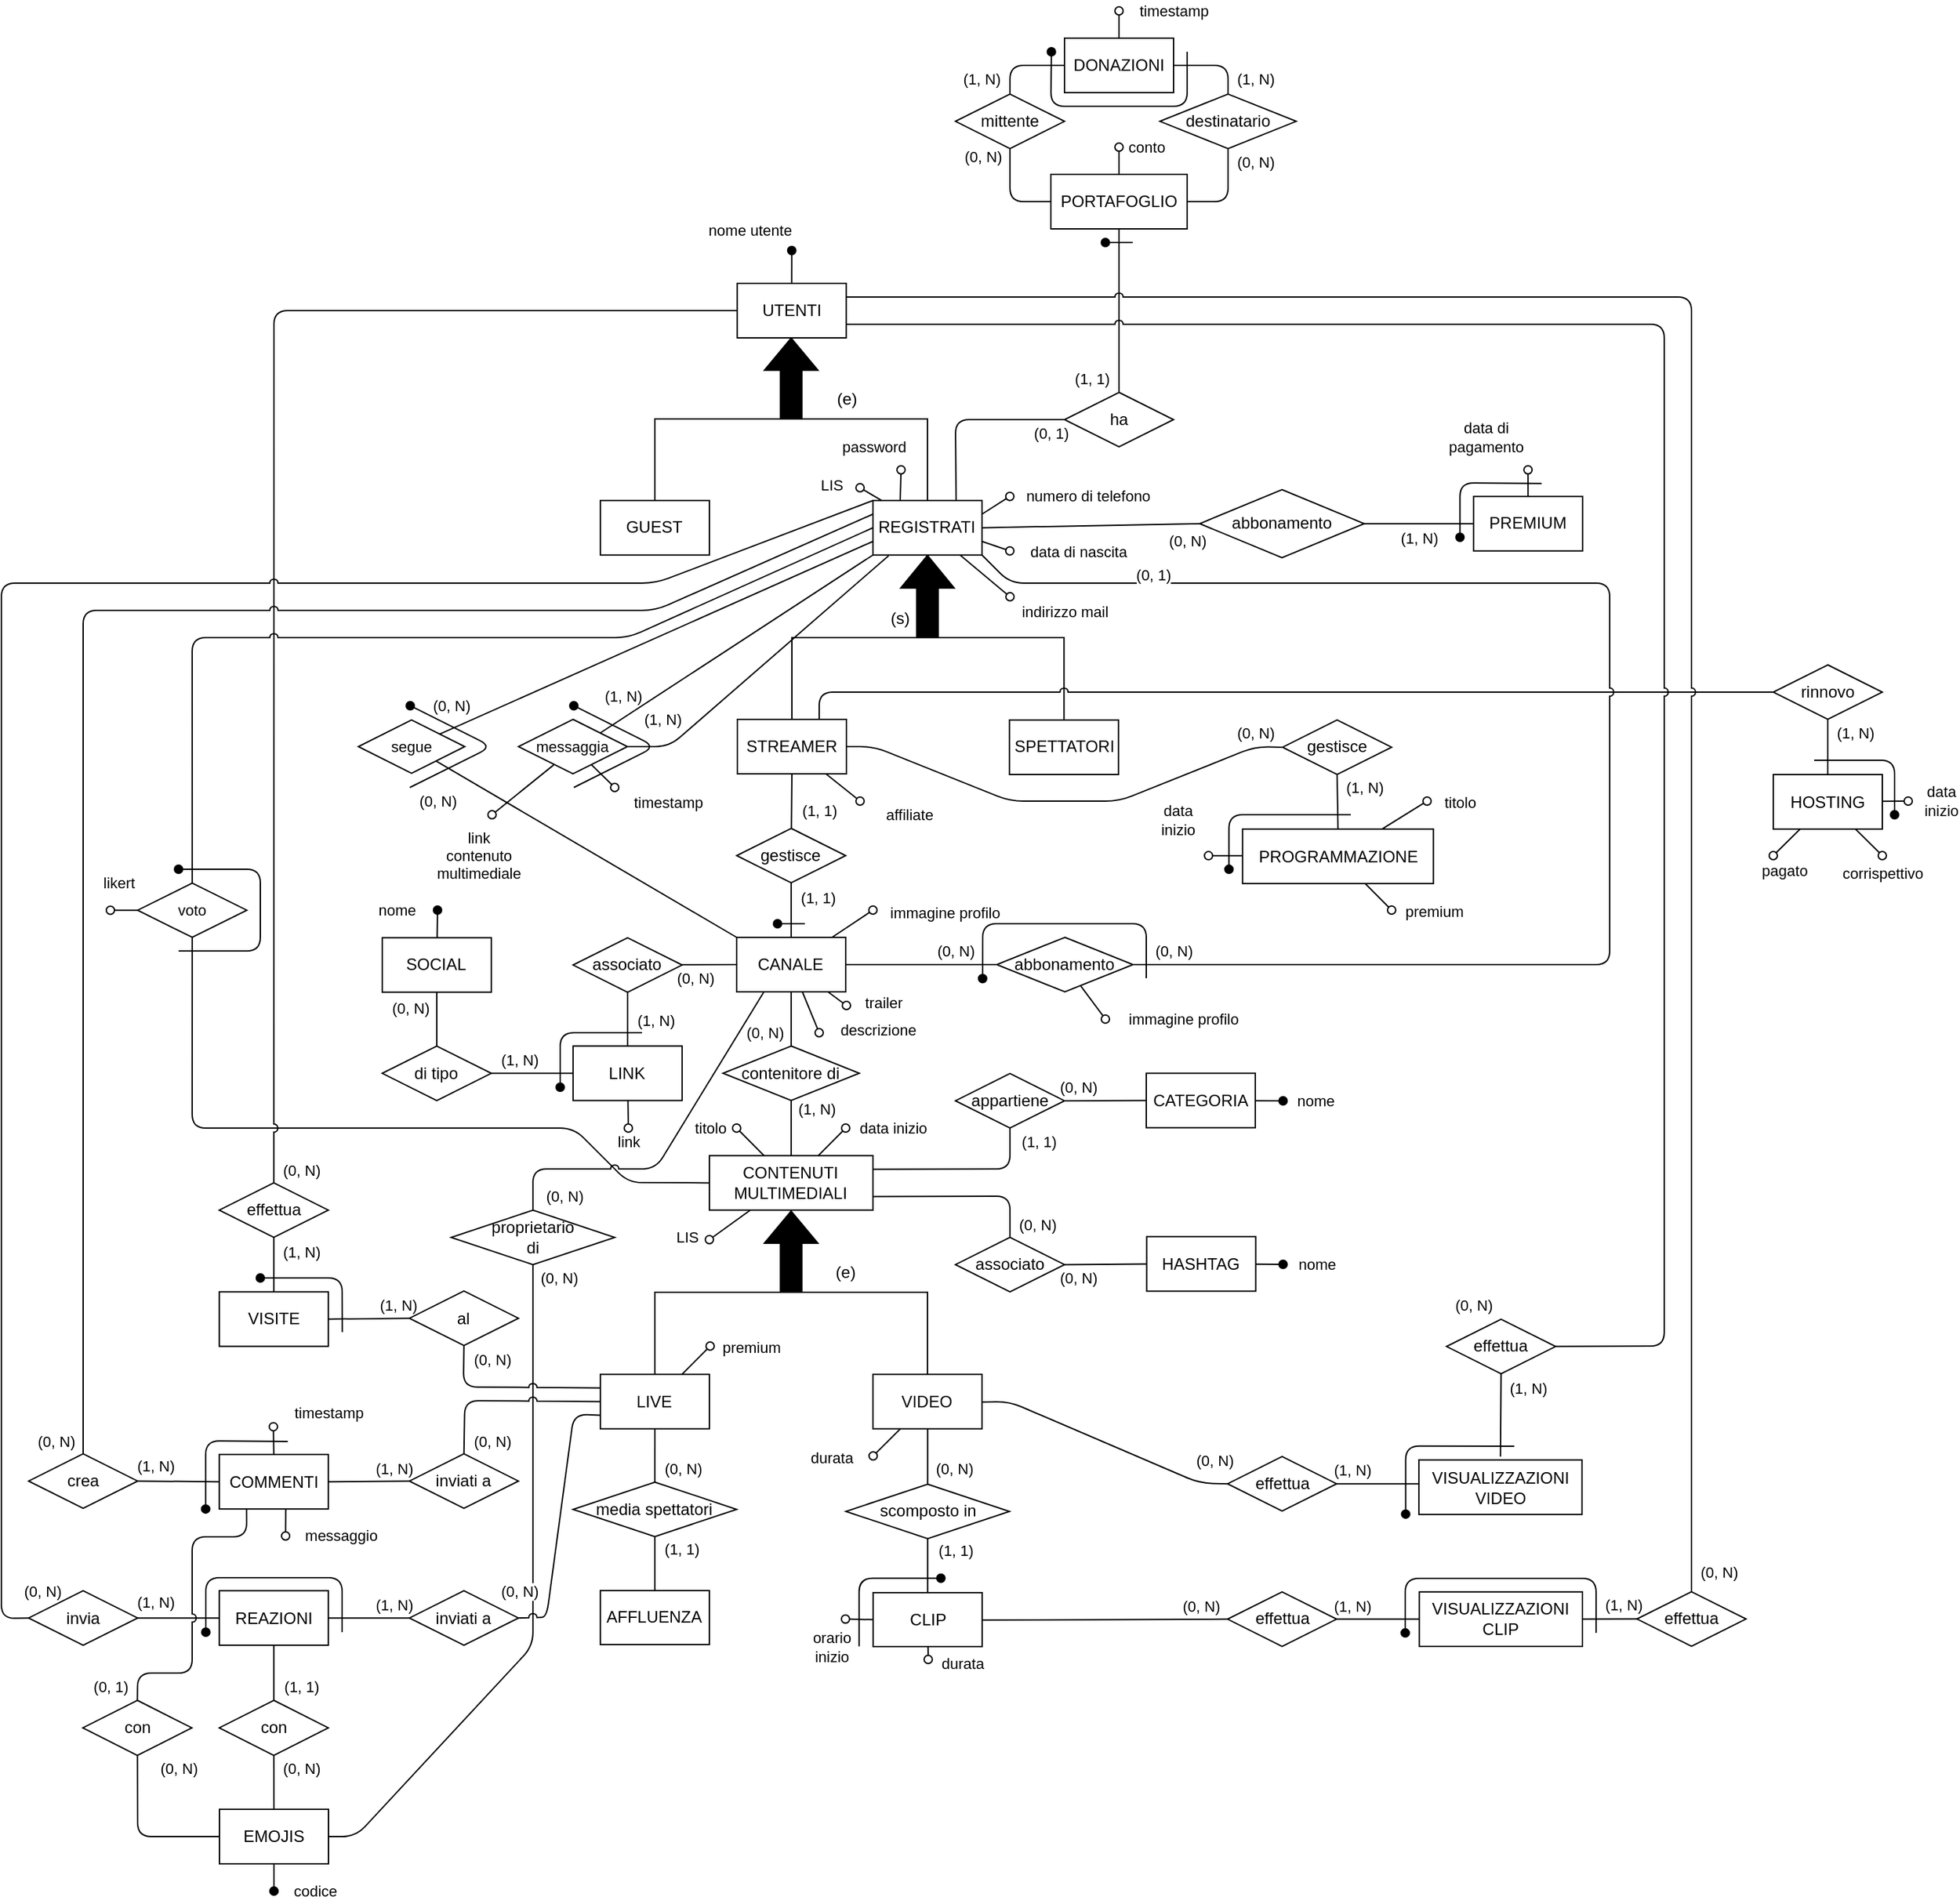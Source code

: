 <mxfile>
    <diagram id="4_nfnfdhDg5d41BVBWpk" name="Page-1">
        <mxGraphModel dx="2744" dy="2749" grid="1" gridSize="10" guides="1" tooltips="1" connect="1" arrows="1" fold="1" page="1" pageScale="1" pageWidth="1169" pageHeight="827" math="0" shadow="0">
            <root>
                <mxCell id="0"/>
                <mxCell id="1" parent="0"/>
                <mxCell id="828" value="" style="edgeStyle=none;shape=connector;rounded=1;fillStyle=auto;html=1;labelBackgroundColor=default;strokeColor=default;strokeWidth=1;fontFamily=Helvetica;fontSize=11;fontColor=default;endArrow=none;endFill=0;startSize=6;endSize=6;fillColor=#000000;exitX=1;exitY=0.5;exitDx=0;exitDy=0;entryX=0;entryY=0.5;entryDx=0;entryDy=0;" parent="1" source="832" target="833" edge="1">
                    <mxGeometry relative="1" as="geometry"/>
                </mxCell>
                <mxCell id="829" value="(0, N)" style="edgeLabel;html=1;align=center;verticalAlign=middle;resizable=0;points=[];fontSize=11;fontFamily=Helvetica;fontColor=default;" parent="828" vertex="1" connectable="0">
                    <mxGeometry x="0.426" y="1" relative="1" as="geometry">
                        <mxPoint x="-33" y="-9" as="offset"/>
                    </mxGeometry>
                </mxCell>
                <mxCell id="830" style="edgeStyle=none;html=1;exitX=0.5;exitY=1;exitDx=0;exitDy=0;endArrow=none;endFill=0;entryX=1;entryY=0.25;entryDx=0;entryDy=0;" parent="1" source="832" target="1040" edge="1">
                    <mxGeometry relative="1" as="geometry">
                        <Array as="points">
                            <mxPoint x="-1480" y="-830"/>
                        </Array>
                        <mxPoint x="-1570" y="-840" as="targetPoint"/>
                    </mxGeometry>
                </mxCell>
                <mxCell id="831" value="(1, 1)" style="edgeLabel;html=1;align=center;verticalAlign=middle;resizable=0;points=[];" parent="830" vertex="1" connectable="0">
                    <mxGeometry x="0.57" y="-3" relative="1" as="geometry">
                        <mxPoint x="93" y="-17" as="offset"/>
                    </mxGeometry>
                </mxCell>
                <mxCell id="832" value="appartiene" style="rhombus;whiteSpace=wrap;html=1;" parent="1" vertex="1">
                    <mxGeometry x="-1520" y="-900.02" width="80" height="40" as="geometry"/>
                </mxCell>
                <mxCell id="833" value="CATEGORIA" style="rounded=0;whiteSpace=wrap;html=1;" parent="1" vertex="1">
                    <mxGeometry x="-1380" y="-900.26" width="80" height="40" as="geometry"/>
                </mxCell>
                <mxCell id="834" value="" style="endArrow=oval;html=1;fillStyle=auto;strokeWidth=1;startSize=6;endSize=6;fillColor=#000000;startArrow=none;startFill=0;endFill=1;" parent="1" source="833" edge="1">
                    <mxGeometry width="50" height="50" relative="1" as="geometry">
                        <mxPoint x="-1627.5" y="-900.52" as="sourcePoint"/>
                        <mxPoint x="-1279.65" y="-880.02" as="targetPoint"/>
                    </mxGeometry>
                </mxCell>
                <mxCell id="835" value="nome" style="edgeLabel;html=1;align=center;verticalAlign=middle;resizable=0;points=[];" parent="834" vertex="1" connectable="0">
                    <mxGeometry x="0.479" y="1" relative="1" as="geometry">
                        <mxPoint x="29" y="1" as="offset"/>
                    </mxGeometry>
                </mxCell>
                <mxCell id="836" value="" style="edgeStyle=none;shape=connector;rounded=1;fillStyle=auto;html=1;labelBackgroundColor=default;strokeColor=default;strokeWidth=1;fontFamily=Helvetica;fontSize=11;fontColor=default;endArrow=none;endFill=0;startSize=6;endSize=6;fillColor=#000000;exitX=1;exitY=0.5;exitDx=0;exitDy=0;entryX=0;entryY=0.5;entryDx=0;entryDy=0;" parent="1" source="840" target="841" edge="1">
                    <mxGeometry relative="1" as="geometry"/>
                </mxCell>
                <mxCell id="837" value="(0, N)" style="edgeLabel;html=1;align=center;verticalAlign=middle;resizable=0;points=[];fontSize=11;fontFamily=Helvetica;fontColor=default;" parent="836" vertex="1" connectable="0">
                    <mxGeometry x="0.426" y="1" relative="1" as="geometry">
                        <mxPoint x="-33" y="11" as="offset"/>
                    </mxGeometry>
                </mxCell>
                <mxCell id="838" style="edgeStyle=none;html=1;exitX=0.5;exitY=0;exitDx=0;exitDy=0;endArrow=none;endFill=0;entryX=1;entryY=0.75;entryDx=0;entryDy=0;" parent="1" source="840" target="1040" edge="1">
                    <mxGeometry relative="1" as="geometry">
                        <mxPoint x="-1570" y="-810" as="targetPoint"/>
                        <Array as="points">
                            <mxPoint x="-1480" y="-810"/>
                        </Array>
                    </mxGeometry>
                </mxCell>
                <mxCell id="839" value="(0, N)" style="edgeLabel;html=1;align=center;verticalAlign=middle;resizable=0;points=[];" parent="838" vertex="1" connectable="0">
                    <mxGeometry x="0.57" y="-3" relative="1" as="geometry">
                        <mxPoint x="92" y="24" as="offset"/>
                    </mxGeometry>
                </mxCell>
                <mxCell id="840" value="associato" style="rhombus;whiteSpace=wrap;html=1;" parent="1" vertex="1">
                    <mxGeometry x="-1520.0" y="-779.8" width="80" height="40" as="geometry"/>
                </mxCell>
                <mxCell id="841" value="HASHTAG" style="rounded=0;whiteSpace=wrap;html=1;" parent="1" vertex="1">
                    <mxGeometry x="-1379.7" y="-780.31" width="80" height="40" as="geometry"/>
                </mxCell>
                <mxCell id="842" value="" style="endArrow=oval;html=1;fillStyle=auto;strokeWidth=1;startSize=6;endSize=6;fillColor=#000000;startArrow=none;startFill=0;endFill=1;" parent="1" source="841" edge="1">
                    <mxGeometry width="50" height="50" relative="1" as="geometry">
                        <mxPoint x="-1592.2" y="-540.17" as="sourcePoint"/>
                        <mxPoint x="-1279.65" y="-760.02" as="targetPoint"/>
                        <Array as="points"/>
                    </mxGeometry>
                </mxCell>
                <mxCell id="843" value="nome" style="edgeLabel;html=1;align=center;verticalAlign=middle;resizable=0;points=[];" parent="842" vertex="1" connectable="0">
                    <mxGeometry x="0.479" y="1" relative="1" as="geometry">
                        <mxPoint x="29" y="1" as="offset"/>
                    </mxGeometry>
                </mxCell>
                <mxCell id="913" style="edgeStyle=elbowEdgeStyle;html=1;exitX=0.5;exitY=1;exitDx=0;exitDy=0;entryX=0.5;entryY=0;entryDx=0;entryDy=0;endArrow=none;endFill=0;elbow=vertical;rounded=0;jumpStyle=arc;" parent="1" source="910" target="911" edge="1">
                    <mxGeometry relative="1" as="geometry">
                        <mxPoint x="-1620.12" y="-1381.64" as="sourcePoint"/>
                        <mxPoint x="-1700.13" y="-1321.64" as="targetPoint"/>
                    </mxGeometry>
                </mxCell>
                <mxCell id="914" style="edgeStyle=elbowEdgeStyle;elbow=vertical;html=1;exitX=0.5;exitY=1;exitDx=0;exitDy=0;entryX=0.5;entryY=0;entryDx=0;entryDy=0;endArrow=none;endFill=0;rounded=0;jumpStyle=arc;" parent="1" source="910" target="912" edge="1">
                    <mxGeometry relative="1" as="geometry"/>
                </mxCell>
                <mxCell id="910" value="UTENTI" style="whiteSpace=wrap;html=1;" parent="1" vertex="1">
                    <mxGeometry x="-1680.15" y="-1480" width="80" height="40" as="geometry"/>
                </mxCell>
                <mxCell id="911" value="GUEST" style="whiteSpace=wrap;html=1;" parent="1" vertex="1">
                    <mxGeometry x="-1780.54" y="-1320.64" width="80" height="40" as="geometry"/>
                </mxCell>
                <mxCell id="1015" value="(0, N)" style="edgeStyle=none;shape=connector;rounded=0;jumpStyle=arc;html=1;exitX=0;exitY=0.75;exitDx=0;exitDy=0;labelBackgroundColor=default;strokeColor=default;fontFamily=Helvetica;fontSize=11;fontColor=default;endArrow=none;endFill=0;elbow=vertical;" parent="1" source="912" target="1009" edge="1">
                    <mxGeometry x="1" y="49" relative="1" as="geometry">
                        <mxPoint x="-21" y="4" as="offset"/>
                    </mxGeometry>
                </mxCell>
                <mxCell id="1195" style="edgeStyle=none;jumpStyle=arc;html=1;endArrow=none;endFill=0;startArrow=none;" parent="1" source="1197" target="1196" edge="1">
                    <mxGeometry relative="1" as="geometry">
                        <mxPoint x="-1520.471" y="-1400" as="targetPoint"/>
                    </mxGeometry>
                </mxCell>
                <mxCell id="1204" value="(1, 1)" style="edgeLabel;html=1;align=center;verticalAlign=middle;resizable=0;points=[];" parent="1195" vertex="1" connectable="0">
                    <mxGeometry x="-0.396" y="2" relative="1" as="geometry">
                        <mxPoint x="-18" y="26" as="offset"/>
                    </mxGeometry>
                </mxCell>
                <mxCell id="912" value="REGISTRATI" style="whiteSpace=wrap;html=1;" parent="1" vertex="1">
                    <mxGeometry x="-1580.54" y="-1320.64" width="80" height="40" as="geometry"/>
                </mxCell>
                <mxCell id="915" value="" style="shape=singleArrow;whiteSpace=wrap;html=1;arrowWidth=0.4;arrowSize=0.4;rotation=-90;fillColor=#000000;" parent="1" vertex="1">
                    <mxGeometry x="-1670.02" y="-1430" width="58.96" height="39.32" as="geometry"/>
                </mxCell>
                <mxCell id="918" value="(e)" style="text;html=1;align=center;verticalAlign=middle;resizable=0;points=[];autosize=1;strokeColor=none;fillColor=none;" parent="1" vertex="1">
                    <mxGeometry x="-1620.35" y="-1410" width="40" height="30" as="geometry"/>
                </mxCell>
                <mxCell id="919" style="edgeStyle=elbowEdgeStyle;html=1;entryX=0.5;entryY=0;entryDx=0;entryDy=0;endArrow=none;endFill=0;elbow=vertical;rounded=0;jumpStyle=arc;" parent="1" source="912" target="921" edge="1">
                    <mxGeometry relative="1" as="geometry">
                        <mxPoint x="-1559.99" y="-1220" as="sourcePoint"/>
                        <mxPoint x="-1640" y="-1158" as="targetPoint"/>
                        <Array as="points">
                            <mxPoint x="-1540" y="-1220"/>
                        </Array>
                    </mxGeometry>
                </mxCell>
                <mxCell id="920" style="edgeStyle=elbowEdgeStyle;elbow=vertical;html=1;entryX=0.5;entryY=0;entryDx=0;entryDy=0;endArrow=none;endFill=0;rounded=0;jumpStyle=arc;exitX=0.5;exitY=1;exitDx=0;exitDy=0;" parent="1" source="912" target="922" edge="1">
                    <mxGeometry relative="1" as="geometry">
                        <mxPoint x="-1560" y="-1280" as="sourcePoint"/>
                        <Array as="points">
                            <mxPoint x="-1490" y="-1220"/>
                        </Array>
                    </mxGeometry>
                </mxCell>
                <mxCell id="1147" value="(0, N)" style="edgeStyle=none;jumpStyle=arc;html=1;exitX=1;exitY=0.5;exitDx=0;exitDy=0;endArrow=none;endFill=0;entryX=0;entryY=0.5;entryDx=0;entryDy=0;" parent="1" source="921" target="1154" edge="1">
                    <mxGeometry x="0.881" y="10" relative="1" as="geometry">
                        <mxPoint x="-1280" y="-1139.52" as="targetPoint"/>
                        <Array as="points">
                            <mxPoint x="-1580" y="-1140"/>
                            <mxPoint x="-1480" y="-1100"/>
                            <mxPoint x="-1400" y="-1100"/>
                            <mxPoint x="-1300" y="-1140"/>
                            <mxPoint x="-1290" y="-1140"/>
                        </Array>
                        <mxPoint as="offset"/>
                    </mxGeometry>
                </mxCell>
                <mxCell id="1241" style="edgeStyle=none;rounded=1;jumpStyle=arc;html=1;exitX=0.75;exitY=0;exitDx=0;exitDy=0;endArrow=none;endFill=0;entryX=0;entryY=0.5;entryDx=0;entryDy=0;" edge="1" parent="1" source="921" target="1242">
                    <mxGeometry relative="1" as="geometry">
                        <mxPoint x="-920" y="-1190" as="targetPoint"/>
                        <Array as="points">
                            <mxPoint x="-1620" y="-1180"/>
                        </Array>
                    </mxGeometry>
                </mxCell>
                <mxCell id="921" value="STREAMER" style="whiteSpace=wrap;html=1;" parent="1" vertex="1">
                    <mxGeometry x="-1680" y="-1160" width="80" height="40" as="geometry"/>
                </mxCell>
                <mxCell id="922" value="SPETTATORI" style="whiteSpace=wrap;html=1;" parent="1" vertex="1">
                    <mxGeometry x="-1480.35" y="-1159.52" width="80" height="40" as="geometry"/>
                </mxCell>
                <mxCell id="937" value="" style="endArrow=oval;html=1;fillStyle=auto;strokeWidth=1;startSize=6;endSize=6;fillColor=#000000;startArrow=none;startFill=0;endFill=1;exitX=0.5;exitY=0;exitDx=0;exitDy=0;" parent="1" source="910" edge="1">
                    <mxGeometry width="50" height="50" relative="1" as="geometry">
                        <mxPoint x="-1500.12" y="-898.98" as="sourcePoint"/>
                        <mxPoint x="-1640.12" y="-1504.16" as="targetPoint"/>
                    </mxGeometry>
                </mxCell>
                <mxCell id="938" value="nome utente" style="edgeLabel;html=1;align=center;verticalAlign=middle;resizable=0;points=[];" parent="937" vertex="1" connectable="0">
                    <mxGeometry x="0.479" y="1" relative="1" as="geometry">
                        <mxPoint x="-30" y="-21" as="offset"/>
                    </mxGeometry>
                </mxCell>
                <mxCell id="939" value="" style="endArrow=oval;html=1;fillStyle=auto;strokeWidth=1;startSize=6;endSize=6;fillColor=#000000;startArrow=none;startFill=0;endFill=0;exitX=0.25;exitY=0;exitDx=0;exitDy=0;" parent="1" source="912" edge="1">
                    <mxGeometry width="50" height="50" relative="1" as="geometry">
                        <mxPoint x="-1620.12" y="-1011.793" as="sourcePoint"/>
                        <mxPoint x="-1559.93" y="-1343.16" as="targetPoint"/>
                    </mxGeometry>
                </mxCell>
                <mxCell id="940" value="password" style="edgeLabel;html=1;align=center;verticalAlign=middle;resizable=0;points=[];" parent="939" vertex="1" connectable="0">
                    <mxGeometry x="0.479" y="1" relative="1" as="geometry">
                        <mxPoint x="-19" y="-23" as="offset"/>
                    </mxGeometry>
                </mxCell>
                <mxCell id="941" value="" style="endArrow=oval;html=1;fillStyle=auto;strokeWidth=1;startSize=6;endSize=6;fillColor=#000000;startArrow=none;startFill=0;endFill=0;" parent="1" source="912" edge="1">
                    <mxGeometry width="50" height="50" relative="1" as="geometry">
                        <mxPoint x="-1605.12" y="-1018.46" as="sourcePoint"/>
                        <mxPoint x="-1480" y="-1250" as="targetPoint"/>
                    </mxGeometry>
                </mxCell>
                <mxCell id="942" value="indirizzo mail" style="edgeLabel;html=1;align=center;verticalAlign=middle;resizable=0;points=[];" parent="941" vertex="1" connectable="0">
                    <mxGeometry x="0.479" y="1" relative="1" as="geometry">
                        <mxPoint x="49" y="19" as="offset"/>
                    </mxGeometry>
                </mxCell>
                <mxCell id="943" value="" style="endArrow=oval;html=1;fillStyle=auto;strokeWidth=1;startSize=6;endSize=6;fillColor=#000000;startArrow=none;startFill=0;endFill=0;exitX=1;exitY=0.25;exitDx=0;exitDy=0;" parent="1" source="912" edge="1">
                    <mxGeometry width="50" height="50" relative="1" as="geometry">
                        <mxPoint x="-1595.12" y="-1008.46" as="sourcePoint"/>
                        <mxPoint x="-1480.12" y="-1323.64" as="targetPoint"/>
                    </mxGeometry>
                </mxCell>
                <mxCell id="944" value="numero di telefono" style="edgeLabel;html=1;align=center;verticalAlign=middle;resizable=0;points=[];" parent="943" vertex="1" connectable="0">
                    <mxGeometry x="0.479" y="1" relative="1" as="geometry">
                        <mxPoint x="63" y="-3" as="offset"/>
                    </mxGeometry>
                </mxCell>
                <mxCell id="945" value="" style="endArrow=oval;html=1;fillStyle=auto;strokeWidth=1;startSize=6;endSize=6;fillColor=#000000;startArrow=none;startFill=0;endFill=0;exitX=1;exitY=0.75;exitDx=0;exitDy=0;" parent="1" source="912" edge="1">
                    <mxGeometry width="50" height="50" relative="1" as="geometry">
                        <mxPoint x="-1585.12" y="-998.46" as="sourcePoint"/>
                        <mxPoint x="-1480.12" y="-1283.64" as="targetPoint"/>
                    </mxGeometry>
                </mxCell>
                <mxCell id="946" value="data di nascita" style="edgeLabel;html=1;align=center;verticalAlign=middle;resizable=0;points=[];" parent="945" vertex="1" connectable="0">
                    <mxGeometry x="0.479" y="1" relative="1" as="geometry">
                        <mxPoint x="55" y="3" as="offset"/>
                    </mxGeometry>
                </mxCell>
                <mxCell id="972" value="abbonamento" style="rhombus;whiteSpace=wrap;html=1;" parent="1" vertex="1">
                    <mxGeometry x="-1340.77" y="-1328.64" width="120.65" height="50" as="geometry"/>
                </mxCell>
                <mxCell id="973" value="" style="endArrow=none;html=1;fillStyle=auto;strokeWidth=1;startSize=6;endSize=6;fillColor=#000000;exitX=0;exitY=0.5;exitDx=0;exitDy=0;entryX=1;entryY=0.5;entryDx=0;entryDy=0;jumpStyle=arc;" parent="1" source="972" target="912" edge="1">
                    <mxGeometry width="50" height="50" relative="1" as="geometry">
                        <mxPoint x="-1190.4" y="-1293.51" as="sourcePoint"/>
                        <mxPoint x="-1290.4" y="-1293.51" as="targetPoint"/>
                    </mxGeometry>
                </mxCell>
                <mxCell id="974" value="(0, N)" style="edgeLabel;html=1;align=center;verticalAlign=middle;resizable=0;points=[];" parent="973" vertex="1" connectable="0">
                    <mxGeometry x="0.545" relative="1" as="geometry">
                        <mxPoint x="114" y="10" as="offset"/>
                    </mxGeometry>
                </mxCell>
                <mxCell id="975" value="" style="endArrow=none;html=1;fillStyle=auto;strokeWidth=1;startSize=6;endSize=6;fillColor=#000000;exitX=0;exitY=0.5;exitDx=0;exitDy=0;entryX=1;entryY=0.5;entryDx=0;entryDy=0;" parent="1" source="977" target="972" edge="1">
                    <mxGeometry width="50" height="50" relative="1" as="geometry">
                        <mxPoint x="-1200.4" y="-1283.51" as="sourcePoint"/>
                        <mxPoint x="-1280.4" y="-1283.51" as="targetPoint"/>
                    </mxGeometry>
                </mxCell>
                <mxCell id="976" value="(1, N)" style="edgeLabel;html=1;align=center;verticalAlign=middle;resizable=0;points=[];" parent="975" vertex="1" connectable="0">
                    <mxGeometry x="0.545" relative="1" as="geometry">
                        <mxPoint x="22" y="10" as="offset"/>
                    </mxGeometry>
                </mxCell>
                <mxCell id="977" value="PREMIUM" style="rounded=0;whiteSpace=wrap;html=1;" parent="1" vertex="1">
                    <mxGeometry x="-1139.85" y="-1323.64" width="80" height="40" as="geometry"/>
                </mxCell>
                <mxCell id="978" value="" style="endArrow=oval;html=1;fillStyle=auto;strokeWidth=1;startSize=6;endSize=6;fillColor=#000000;startArrow=none;startFill=0;endFill=0;" parent="1" source="977" edge="1">
                    <mxGeometry width="50" height="50" relative="1" as="geometry">
                        <mxPoint x="-1139.85" y="-1323.64" as="sourcePoint"/>
                        <mxPoint x="-1099.93" y="-1343.16" as="targetPoint"/>
                    </mxGeometry>
                </mxCell>
                <mxCell id="979" value="data di&lt;br&gt;pagamento" style="edgeLabel;html=1;align=center;verticalAlign=middle;resizable=0;points=[];" parent="978" vertex="1" connectable="0">
                    <mxGeometry x="0.479" y="1" relative="1" as="geometry">
                        <mxPoint x="-30" y="-29" as="offset"/>
                    </mxGeometry>
                </mxCell>
                <mxCell id="980" value="" style="endArrow=oval;html=1;fillStyle=auto;strokeWidth=1;startSize=6;endSize=6;fillColor=#000000;startArrow=none;startFill=0;endFill=1;jumpStyle=none;" parent="1" edge="1">
                    <mxGeometry width="50" height="50" relative="1" as="geometry">
                        <mxPoint x="-1089.93" y="-1333.16" as="sourcePoint"/>
                        <mxPoint x="-1149.85" y="-1293.64" as="targetPoint"/>
                        <Array as="points">
                            <mxPoint x="-1149.85" y="-1333.64"/>
                        </Array>
                    </mxGeometry>
                </mxCell>
                <mxCell id="983" value="(1, N)" style="edgeLabel;html=1;align=center;verticalAlign=middle;resizable=0;points=[];fontSize=11;fontFamily=Helvetica;fontColor=default;" parent="1" vertex="1" connectable="0">
                    <mxGeometry x="-1770.004" y="-1179.998" as="geometry">
                        <mxPoint x="6" y="3" as="offset"/>
                    </mxGeometry>
                </mxCell>
                <mxCell id="986" style="edgeStyle=none;shape=connector;rounded=1;fillStyle=auto;html=1;labelBackgroundColor=default;strokeColor=default;strokeWidth=1;fontFamily=Helvetica;fontSize=11;fontColor=default;endArrow=none;endFill=0;startSize=6;endSize=6;fillColor=#000000;startArrow=oval;startFill=0;" parent="1" target="989" edge="1">
                    <mxGeometry relative="1" as="geometry">
                        <mxPoint x="-1820.498" y="-1110" as="targetPoint"/>
                        <mxPoint x="-1770" y="-1110" as="sourcePoint"/>
                    </mxGeometry>
                </mxCell>
                <mxCell id="987" value="timestamp" style="edgeLabel;html=1;align=center;verticalAlign=middle;resizable=0;points=[];fontSize=11;fontFamily=Helvetica;fontColor=default;" parent="986" vertex="1" connectable="0">
                    <mxGeometry x="-0.257" y="1" relative="1" as="geometry">
                        <mxPoint x="46" y="16" as="offset"/>
                    </mxGeometry>
                </mxCell>
                <mxCell id="988" value="(1, N)" style="edgeLabel;html=1;align=center;verticalAlign=middle;resizable=0;points=[];fontSize=11;fontFamily=Helvetica;fontColor=default;" parent="1" vertex="1" connectable="0">
                    <mxGeometry x="-1729.997" y="-1130.0" as="geometry">
                        <mxPoint x="-5" y="-30" as="offset"/>
                    </mxGeometry>
                </mxCell>
                <mxCell id="992" style="shape=connector;rounded=0;jumpStyle=arc;elbow=vertical;html=1;exitX=1;exitY=0;exitDx=0;exitDy=0;entryX=0;entryY=1;entryDx=0;entryDy=0;labelBackgroundColor=default;strokeColor=default;fontFamily=Helvetica;fontSize=11;fontColor=default;endArrow=none;endFill=0;" parent="1" source="989" target="912" edge="1">
                    <mxGeometry relative="1" as="geometry"/>
                </mxCell>
                <mxCell id="993" style="edgeStyle=none;shape=connector;rounded=1;jumpStyle=arc;html=1;exitX=1;exitY=0.5;exitDx=0;exitDy=0;entryX=0.144;entryY=1.012;entryDx=0;entryDy=0;labelBackgroundColor=default;strokeColor=default;fontFamily=Helvetica;fontSize=11;fontColor=default;endArrow=none;endFill=0;elbow=vertical;entryPerimeter=0;" parent="1" source="989" target="912" edge="1">
                    <mxGeometry relative="1" as="geometry">
                        <Array as="points">
                            <mxPoint x="-1730" y="-1140"/>
                        </Array>
                    </mxGeometry>
                </mxCell>
                <mxCell id="989" value="messaggia" style="rhombus;whiteSpace=wrap;html=1;fontFamily=Helvetica;fontSize=11;fontColor=default;" parent="1" vertex="1">
                    <mxGeometry x="-1840.62" y="-1160" width="80" height="40" as="geometry"/>
                </mxCell>
                <mxCell id="990" value="" style="endArrow=oval;html=1;fillStyle=auto;strokeWidth=1;startSize=6;endSize=6;fillColor=#000000;startArrow=none;startFill=0;endFill=1;jumpStyle=none;" parent="1" edge="1">
                    <mxGeometry width="50" height="50" relative="1" as="geometry">
                        <mxPoint x="-1800" y="-1110" as="sourcePoint"/>
                        <mxPoint x="-1800" y="-1170" as="targetPoint"/>
                        <Array as="points">
                            <mxPoint x="-1740" y="-1140"/>
                            <mxPoint x="-1800" y="-1170"/>
                        </Array>
                    </mxGeometry>
                </mxCell>
                <mxCell id="994" value="" style="edgeStyle=none;shape=connector;rounded=1;fillStyle=auto;html=1;labelBackgroundColor=default;strokeColor=default;strokeWidth=1;fontFamily=Helvetica;fontSize=11;fontColor=default;endArrow=none;startSize=6;endSize=6;fillColor=#000000;exitX=0.5;exitY=1;exitDx=0;exitDy=0;" parent="1" source="921" target="998" edge="1">
                    <mxGeometry relative="1" as="geometry">
                        <mxPoint x="-1479.99" y="-1120" as="sourcePoint"/>
                    </mxGeometry>
                </mxCell>
                <mxCell id="995" value="(1, 1)" style="edgeLabel;html=1;align=center;verticalAlign=middle;resizable=0;points=[];fontSize=11;fontFamily=Helvetica;fontColor=default;" parent="994" vertex="1" connectable="0">
                    <mxGeometry x="-0.268" y="1" relative="1" as="geometry">
                        <mxPoint x="19" y="12" as="offset"/>
                    </mxGeometry>
                </mxCell>
                <mxCell id="996" value="" style="edgeStyle=none;shape=connector;rounded=1;fillStyle=auto;html=1;labelBackgroundColor=default;strokeColor=default;strokeWidth=1;fontFamily=Helvetica;fontSize=11;fontColor=default;endArrow=none;startSize=6;endSize=6;fillColor=#000000;" parent="1" source="998" target="1000" edge="1">
                    <mxGeometry relative="1" as="geometry"/>
                </mxCell>
                <mxCell id="997" value="(1, 1)" style="edgeLabel;html=1;align=center;verticalAlign=middle;resizable=0;points=[];fontSize=11;fontFamily=Helvetica;fontColor=default;" parent="996" vertex="1" connectable="0">
                    <mxGeometry x="-0.327" y="1" relative="1" as="geometry">
                        <mxPoint x="18" y="-3" as="offset"/>
                    </mxGeometry>
                </mxCell>
                <mxCell id="998" value="gestisce" style="rhombus;whiteSpace=wrap;html=1;" parent="1" vertex="1">
                    <mxGeometry x="-1680.54" y="-1080" width="80" height="40" as="geometry"/>
                </mxCell>
                <mxCell id="1016" style="edgeStyle=none;shape=connector;rounded=0;jumpStyle=arc;html=1;exitX=0;exitY=0;exitDx=0;exitDy=0;labelBackgroundColor=default;strokeColor=default;fontFamily=Helvetica;fontSize=11;fontColor=default;endArrow=none;endFill=0;elbow=vertical;" parent="1" source="1000" target="1009" edge="1">
                    <mxGeometry relative="1" as="geometry"/>
                </mxCell>
                <mxCell id="1017" value="(0, N)" style="edgeLabel;html=1;align=center;verticalAlign=middle;resizable=0;points=[];fontSize=11;fontFamily=Helvetica;fontColor=default;" parent="1016" vertex="1" connectable="0">
                    <mxGeometry x="0.528" y="1" relative="1" as="geometry">
                        <mxPoint x="-41" y="-72" as="offset"/>
                    </mxGeometry>
                </mxCell>
                <mxCell id="1188" style="edgeStyle=none;html=1;exitX=0.5;exitY=1;exitDx=0;exitDy=0;endArrow=none;endFill=0;jumpStyle=arc;startArrow=none;" parent="1" source="1190" target="1169" edge="1">
                    <mxGeometry relative="1" as="geometry">
                        <Array as="points">
                            <mxPoint x="-1830" y="-480"/>
                            <mxPoint x="-1960" y="-340"/>
                        </Array>
                    </mxGeometry>
                </mxCell>
                <mxCell id="1193" value="(0, N)" style="edgeLabel;html=1;align=center;verticalAlign=middle;resizable=0;points=[];" parent="1188" vertex="1" connectable="0">
                    <mxGeometry x="-0.931" y="-1" relative="1" as="geometry">
                        <mxPoint x="20" y="-7" as="offset"/>
                    </mxGeometry>
                </mxCell>
                <mxCell id="1000" value="CANALE" style="rounded=0;whiteSpace=wrap;html=1;" parent="1" vertex="1">
                    <mxGeometry x="-1680.54" y="-1000" width="80" height="40" as="geometry"/>
                </mxCell>
                <mxCell id="1001" value="" style="endArrow=oval;html=1;fillStyle=auto;strokeWidth=1;startSize=6;endSize=6;fillColor=#000000;startArrow=none;startFill=0;endFill=0;" parent="1" source="1000" edge="1">
                    <mxGeometry width="50" height="50" relative="1" as="geometry">
                        <mxPoint x="-1590.54" y="-973.573" as="sourcePoint"/>
                        <mxPoint x="-1580.55" y="-1020" as="targetPoint"/>
                    </mxGeometry>
                </mxCell>
                <mxCell id="1002" value="immagine profilo" style="edgeLabel;html=1;align=center;verticalAlign=middle;resizable=0;points=[];" parent="1001" vertex="1" connectable="0">
                    <mxGeometry x="0.479" y="1" relative="1" as="geometry">
                        <mxPoint x="61" y="-3" as="offset"/>
                    </mxGeometry>
                </mxCell>
                <mxCell id="1003" value="" style="endArrow=oval;html=1;fillStyle=auto;strokeWidth=1;startSize=6;endSize=6;fillColor=#000000;startArrow=none;startFill=0;endFill=1;" parent="1" edge="1">
                    <mxGeometry width="50" height="50" relative="1" as="geometry">
                        <mxPoint x="-1630.54" y="-1010" as="sourcePoint"/>
                        <mxPoint x="-1650.54" y="-1010" as="targetPoint"/>
                    </mxGeometry>
                </mxCell>
                <mxCell id="1004" value="" style="endArrow=oval;html=1;fillStyle=auto;strokeWidth=1;startSize=6;endSize=6;fillColor=#000000;startArrow=none;startFill=0;endFill=0;" parent="1" source="1000" edge="1">
                    <mxGeometry width="50" height="50" relative="1" as="geometry">
                        <mxPoint x="-1590.54" y="-990" as="sourcePoint"/>
                        <mxPoint x="-1600" y="-950" as="targetPoint"/>
                    </mxGeometry>
                </mxCell>
                <mxCell id="1005" value="trailer" style="edgeLabel;html=1;align=center;verticalAlign=middle;resizable=0;points=[];" parent="1004" vertex="1" connectable="0">
                    <mxGeometry x="0.479" y="1" relative="1" as="geometry">
                        <mxPoint x="30" y="1" as="offset"/>
                    </mxGeometry>
                </mxCell>
                <mxCell id="1006" value="" style="endArrow=oval;html=1;fillStyle=auto;strokeWidth=1;startSize=6;endSize=6;fillColor=#000000;startArrow=none;startFill=0;endFill=0;" parent="1" source="1000" edge="1">
                    <mxGeometry width="50" height="50" relative="1" as="geometry">
                        <mxPoint x="-1580.54" y="-980" as="sourcePoint"/>
                        <mxPoint x="-1620" y="-930" as="targetPoint"/>
                    </mxGeometry>
                </mxCell>
                <mxCell id="1007" value="descrizione" style="edgeLabel;html=1;align=center;verticalAlign=middle;resizable=0;points=[];" parent="1006" vertex="1" connectable="0">
                    <mxGeometry x="0.479" y="1" relative="1" as="geometry">
                        <mxPoint x="45" y="6" as="offset"/>
                    </mxGeometry>
                </mxCell>
                <mxCell id="1009" value="segue" style="rhombus;whiteSpace=wrap;html=1;fontFamily=Helvetica;fontSize=11;fontColor=default;" parent="1" vertex="1">
                    <mxGeometry x="-1958.1" y="-1159.52" width="78.1" height="39.05" as="geometry"/>
                </mxCell>
                <mxCell id="1012" value="" style="endArrow=oval;html=1;fillStyle=auto;strokeWidth=1;startSize=6;endSize=6;fillColor=#000000;startArrow=none;startFill=0;endFill=1;jumpStyle=none;" parent="1" edge="1">
                    <mxGeometry width="50" height="50" relative="1" as="geometry">
                        <mxPoint x="-1920.3" y="-1110" as="sourcePoint"/>
                        <mxPoint x="-1920" y="-1170" as="targetPoint"/>
                        <Array as="points">
                            <mxPoint x="-1920.3" y="-1110"/>
                            <mxPoint x="-1860" y="-1140"/>
                        </Array>
                    </mxGeometry>
                </mxCell>
                <mxCell id="1018" value="" style="edgeStyle=none;shape=connector;rounded=1;fillStyle=auto;html=1;labelBackgroundColor=default;strokeColor=default;strokeWidth=1;fontFamily=Helvetica;fontSize=11;fontColor=default;endArrow=none;endFill=0;startSize=6;endSize=6;fillColor=#000000;" parent="1" source="1022" edge="1">
                    <mxGeometry relative="1" as="geometry">
                        <mxPoint x="-1680.55" y="-980" as="targetPoint"/>
                    </mxGeometry>
                </mxCell>
                <mxCell id="1019" value="(0, N)" style="edgeLabel;html=1;align=center;verticalAlign=middle;resizable=0;points=[];fontSize=11;fontFamily=Helvetica;fontColor=default;" parent="1018" vertex="1" connectable="0">
                    <mxGeometry x="-0.3" y="1" relative="1" as="geometry">
                        <mxPoint x="-4" y="11" as="offset"/>
                    </mxGeometry>
                </mxCell>
                <mxCell id="1020" value="" style="edgeStyle=none;shape=connector;rounded=1;fillStyle=auto;html=1;labelBackgroundColor=default;strokeColor=default;strokeWidth=1;fontFamily=Helvetica;fontSize=11;fontColor=default;endArrow=none;endFill=0;startSize=6;endSize=6;fillColor=#000000;exitX=0.5;exitY=1;exitDx=0;exitDy=0;" parent="1" source="1022" target="1023" edge="1">
                    <mxGeometry relative="1" as="geometry"/>
                </mxCell>
                <mxCell id="1021" value="(1, N)" style="edgeLabel;html=1;align=center;verticalAlign=middle;resizable=0;points=[];fontSize=11;fontFamily=Helvetica;fontColor=default;" parent="1020" vertex="1" connectable="0">
                    <mxGeometry x="0.426" y="1" relative="1" as="geometry">
                        <mxPoint x="19" y="-8" as="offset"/>
                    </mxGeometry>
                </mxCell>
                <mxCell id="1022" value="associato" style="rhombus;whiteSpace=wrap;html=1;" parent="1" vertex="1">
                    <mxGeometry x="-1800.55" y="-999.74" width="80" height="40" as="geometry"/>
                </mxCell>
                <mxCell id="1023" value="LINK" style="rounded=0;whiteSpace=wrap;html=1;" parent="1" vertex="1">
                    <mxGeometry x="-1800.56" y="-920.24" width="80" height="40" as="geometry"/>
                </mxCell>
                <mxCell id="1024" value="" style="endArrow=oval;html=1;fillStyle=auto;strokeWidth=1;startSize=6;endSize=6;fillColor=#000000;startArrow=none;startFill=0;endFill=0;" parent="1" source="1023" edge="1">
                    <mxGeometry width="50" height="50" relative="1" as="geometry">
                        <mxPoint x="-1740.56" y="-900.24" as="sourcePoint"/>
                        <mxPoint x="-1760" y="-860" as="targetPoint"/>
                    </mxGeometry>
                </mxCell>
                <mxCell id="1025" value="link" style="edgeLabel;html=1;align=center;verticalAlign=middle;resizable=0;points=[];" parent="1024" vertex="1" connectable="0">
                    <mxGeometry x="0.479" y="1" relative="1" as="geometry">
                        <mxPoint x="-1" y="15" as="offset"/>
                    </mxGeometry>
                </mxCell>
                <mxCell id="1026" value="" style="edgeStyle=none;shape=connector;rounded=1;fillStyle=auto;html=1;labelBackgroundColor=default;strokeColor=default;strokeWidth=1;fontFamily=Helvetica;fontSize=11;fontColor=default;endArrow=none;endFill=0;startSize=6;endSize=6;fillColor=#000000;" parent="1" source="1030" target="1031" edge="1">
                    <mxGeometry relative="1" as="geometry"/>
                </mxCell>
                <mxCell id="1027" value="(0, N)" style="edgeLabel;html=1;align=center;verticalAlign=middle;resizable=0;points=[];fontSize=11;fontFamily=Helvetica;fontColor=default;" parent="1026" vertex="1" connectable="0">
                    <mxGeometry x="0.426" y="1" relative="1" as="geometry">
                        <mxPoint x="-19" as="offset"/>
                    </mxGeometry>
                </mxCell>
                <mxCell id="1028" value="" style="edgeStyle=none;shape=connector;rounded=1;fillStyle=auto;html=1;labelBackgroundColor=default;strokeColor=default;strokeWidth=1;fontFamily=Helvetica;fontSize=11;fontColor=default;endArrow=none;endFill=0;startSize=6;endSize=6;fillColor=#000000;jumpStyle=arc;" parent="1" source="1030" target="1023" edge="1">
                    <mxGeometry relative="1" as="geometry"/>
                </mxCell>
                <mxCell id="1029" value="(1, N)" style="edgeLabel;html=1;align=center;verticalAlign=middle;resizable=0;points=[];fontSize=11;fontFamily=Helvetica;fontColor=default;" parent="1028" vertex="1" connectable="0">
                    <mxGeometry x="-0.252" y="2" relative="1" as="geometry">
                        <mxPoint x="-2" y="-8" as="offset"/>
                    </mxGeometry>
                </mxCell>
                <mxCell id="1030" value="di tipo" style="rhombus;whiteSpace=wrap;html=1;" parent="1" vertex="1">
                    <mxGeometry x="-1940.55" y="-920.24" width="80" height="40" as="geometry"/>
                </mxCell>
                <mxCell id="1031" value="SOCIAL" style="rounded=0;whiteSpace=wrap;html=1;" parent="1" vertex="1">
                    <mxGeometry x="-1940.55" y="-999.74" width="80" height="40" as="geometry"/>
                </mxCell>
                <mxCell id="1032" value="" style="endArrow=oval;html=1;fillStyle=auto;strokeWidth=1;startSize=6;endSize=6;fillColor=#000000;startArrow=none;startFill=0;endFill=1;" parent="1" source="1031" edge="1">
                    <mxGeometry width="50" height="50" relative="1" as="geometry">
                        <mxPoint x="-1900.55" y="-989.74" as="sourcePoint"/>
                        <mxPoint x="-1900" y="-1020" as="targetPoint"/>
                    </mxGeometry>
                </mxCell>
                <mxCell id="1033" value="nome" style="edgeLabel;html=1;align=center;verticalAlign=middle;resizable=0;points=[];fontSize=11;fontFamily=Helvetica;fontColor=default;" parent="1032" vertex="1" connectable="0">
                    <mxGeometry x="0.621" y="-1" relative="1" as="geometry">
                        <mxPoint x="-31" y="-4" as="offset"/>
                    </mxGeometry>
                </mxCell>
                <mxCell id="1034" value="" style="endArrow=oval;html=1;fillStyle=auto;strokeWidth=1;startSize=6;endSize=6;fillColor=#000000;startArrow=none;startFill=0;endFill=1;jumpStyle=none;" parent="1" edge="1">
                    <mxGeometry width="50" height="50" relative="1" as="geometry">
                        <mxPoint x="-1750" y="-930" as="sourcePoint"/>
                        <mxPoint x="-1810" y="-890" as="targetPoint"/>
                        <Array as="points">
                            <mxPoint x="-1810" y="-930"/>
                        </Array>
                    </mxGeometry>
                </mxCell>
                <mxCell id="1035" value="" style="edgeStyle=none;shape=connector;rounded=1;fillStyle=auto;html=1;labelBackgroundColor=default;strokeColor=default;strokeWidth=1;fontFamily=Helvetica;fontSize=11;fontColor=default;endArrow=none;startSize=6;endSize=6;fillColor=#000000;entryX=0.5;entryY=0;entryDx=0;entryDy=0;exitX=0.5;exitY=1;exitDx=0;exitDy=0;" parent="1" source="1000" target="1037" edge="1">
                    <mxGeometry relative="1" as="geometry">
                        <mxPoint x="-1640.19" y="-940" as="sourcePoint"/>
                        <mxPoint x="-1639.19" y="-900" as="targetPoint"/>
                    </mxGeometry>
                </mxCell>
                <mxCell id="1036" value="(0, N)" style="edgeLabel;html=1;align=center;verticalAlign=middle;resizable=0;points=[];fontSize=11;fontFamily=Helvetica;fontColor=default;" parent="1035" vertex="1" connectable="0">
                    <mxGeometry x="-0.303" relative="1" as="geometry">
                        <mxPoint x="-20" y="16" as="offset"/>
                    </mxGeometry>
                </mxCell>
                <mxCell id="1037" value="contenitore di" style="rhombus;whiteSpace=wrap;html=1;" parent="1" vertex="1">
                    <mxGeometry x="-1690.54" y="-920.24" width="100" height="40" as="geometry"/>
                </mxCell>
                <mxCell id="1038" value="" style="edgeStyle=none;shape=connector;rounded=1;fillStyle=auto;html=1;labelBackgroundColor=default;strokeColor=default;strokeWidth=1;fontFamily=Helvetica;fontSize=11;fontColor=default;endArrow=none;endFill=0;startSize=6;endSize=6;fillColor=#000000;" parent="1" source="1040" target="1037" edge="1">
                    <mxGeometry relative="1" as="geometry">
                        <mxPoint x="-1641.065" y="-700.22" as="sourcePoint"/>
                    </mxGeometry>
                </mxCell>
                <mxCell id="1039" value="(1, N)" style="edgeLabel;html=1;align=center;verticalAlign=middle;resizable=0;points=[];fontSize=11;fontFamily=Helvetica;fontColor=default;" parent="1038" vertex="1" connectable="0">
                    <mxGeometry x="0.534" y="1" relative="1" as="geometry">
                        <mxPoint x="19" y="-3" as="offset"/>
                    </mxGeometry>
                </mxCell>
                <mxCell id="1227" style="edgeStyle=none;html=1;exitX=0;exitY=0.5;exitDx=0;exitDy=0;endArrow=none;endFill=0;entryX=0.5;entryY=1;entryDx=0;entryDy=0;jumpStyle=arc;" edge="1" parent="1" source="1040" target="1228">
                    <mxGeometry relative="1" as="geometry">
                        <mxPoint x="-2080" y="-1000" as="targetPoint"/>
                        <Array as="points">
                            <mxPoint x="-1760" y="-820"/>
                            <mxPoint x="-1800" y="-860"/>
                            <mxPoint x="-2080" y="-860"/>
                            <mxPoint x="-2080" y="-980"/>
                        </Array>
                    </mxGeometry>
                </mxCell>
                <mxCell id="1040" value="CONTENUTI&lt;br&gt;MULTIMEDIALI" style="rounded=0;whiteSpace=wrap;html=1;" parent="1" vertex="1">
                    <mxGeometry x="-1700.54" y="-839.78" width="120" height="40" as="geometry"/>
                </mxCell>
                <mxCell id="1041" value="" style="endArrow=oval;html=1;fillStyle=auto;strokeWidth=1;startSize=6;endSize=6;fillColor=#000000;startArrow=none;startFill=0;endFill=0;" parent="1" source="1040" edge="1">
                    <mxGeometry width="50" height="50" relative="1" as="geometry">
                        <mxPoint x="-1615.94" y="-863.343" as="sourcePoint"/>
                        <mxPoint x="-1680.55" y="-860" as="targetPoint"/>
                    </mxGeometry>
                </mxCell>
                <mxCell id="1042" value="titolo" style="edgeLabel;html=1;align=center;verticalAlign=middle;resizable=0;points=[];" parent="1041" vertex="1" connectable="0">
                    <mxGeometry x="0.479" y="1" relative="1" as="geometry">
                        <mxPoint x="-24" y="-6" as="offset"/>
                    </mxGeometry>
                </mxCell>
                <mxCell id="1043" value="" style="endArrow=oval;html=1;fillStyle=auto;strokeWidth=1;startSize=6;endSize=6;fillColor=#000000;startArrow=none;startFill=0;endFill=0;" parent="1" source="1040" edge="1">
                    <mxGeometry width="50" height="50" relative="1" as="geometry">
                        <mxPoint x="-1765.94" y="-1003.343" as="sourcePoint"/>
                        <mxPoint x="-1600.55" y="-860" as="targetPoint"/>
                    </mxGeometry>
                </mxCell>
                <mxCell id="1044" value="data inizio" style="edgeLabel;html=1;align=center;verticalAlign=middle;resizable=0;points=[];" parent="1043" vertex="1" connectable="0">
                    <mxGeometry x="0.479" y="1" relative="1" as="geometry">
                        <mxPoint x="40" y="-5" as="offset"/>
                    </mxGeometry>
                </mxCell>
                <mxCell id="1047" value="" style="shape=singleArrow;whiteSpace=wrap;html=1;arrowWidth=0.4;arrowSize=0.4;rotation=-90;fillColor=#000000;" parent="1" vertex="1">
                    <mxGeometry x="-1570.55" y="-1270.01" width="60.02" height="39.32" as="geometry"/>
                </mxCell>
                <mxCell id="1048" value="(s)" style="text;html=1;align=center;verticalAlign=middle;resizable=0;points=[];autosize=1;strokeColor=none;fillColor=none;" parent="1" vertex="1">
                    <mxGeometry x="-1580.54" y="-1249.02" width="40" height="30" as="geometry"/>
                </mxCell>
                <mxCell id="1050" style="edgeStyle=elbowEdgeStyle;html=1;exitX=0.5;exitY=1;exitDx=0;exitDy=0;entryX=0.5;entryY=0;entryDx=0;entryDy=0;endArrow=none;endFill=0;elbow=vertical;rounded=0;jumpStyle=arc;" parent="1" target="1052" edge="1">
                    <mxGeometry relative="1" as="geometry">
                        <mxPoint x="-1640.54" y="-799.78" as="sourcePoint"/>
                        <mxPoint x="-1700.55" y="-677.26" as="targetPoint"/>
                    </mxGeometry>
                </mxCell>
                <mxCell id="1051" style="edgeStyle=elbowEdgeStyle;elbow=vertical;html=1;exitX=0.5;exitY=1;exitDx=0;exitDy=0;entryX=0.5;entryY=0;entryDx=0;entryDy=0;endArrow=none;endFill=0;rounded=0;jumpStyle=arc;" parent="1" target="1053" edge="1">
                    <mxGeometry relative="1" as="geometry">
                        <mxPoint x="-1640.54" y="-799.78" as="sourcePoint"/>
                    </mxGeometry>
                </mxCell>
                <mxCell id="1052" value="LIVE" style="whiteSpace=wrap;html=1;" parent="1" vertex="1">
                    <mxGeometry x="-1780.54" y="-679.26" width="80" height="40" as="geometry"/>
                </mxCell>
                <mxCell id="1053" value="VIDEO" style="whiteSpace=wrap;html=1;" parent="1" vertex="1">
                    <mxGeometry x="-1580.54" y="-679.26" width="80" height="40" as="geometry"/>
                </mxCell>
                <mxCell id="1054" value="" style="shape=singleArrow;whiteSpace=wrap;html=1;arrowWidth=0.4;arrowSize=0.4;rotation=-90;fillColor=#000000;" parent="1" vertex="1">
                    <mxGeometry x="-1670.05" y="-789.24" width="58.96" height="39.32" as="geometry"/>
                </mxCell>
                <mxCell id="1055" value="(e)" style="text;html=1;align=center;verticalAlign=middle;resizable=0;points=[];autosize=1;strokeColor=none;fillColor=none;" parent="1" vertex="1">
                    <mxGeometry x="-1620.54" y="-768.78" width="40" height="30" as="geometry"/>
                </mxCell>
                <mxCell id="1056" style="edgeStyle=none;html=1;exitX=0;exitY=0.5;exitDx=0;exitDy=0;entryX=1;entryY=0.5;entryDx=0;entryDy=0;endArrow=none;endFill=0;" parent="1" source="1059" target="1061" edge="1">
                    <mxGeometry relative="1" as="geometry"/>
                </mxCell>
                <mxCell id="1057" value="(1, N)" style="edgeLabel;html=1;align=center;verticalAlign=middle;resizable=0;points=[];fontSize=11;fontFamily=Helvetica;fontColor=default;" parent="1056" vertex="1" connectable="0">
                    <mxGeometry x="-0.192" y="-4" relative="1" as="geometry">
                        <mxPoint x="15" y="-6" as="offset"/>
                    </mxGeometry>
                </mxCell>
                <mxCell id="1066" value="&lt;span style=&quot;color: rgb(0, 0, 0); font-family: Helvetica; font-size: 11px; font-style: normal; font-variant-ligatures: normal; font-variant-caps: normal; font-weight: 400; letter-spacing: normal; orphans: 2; text-align: center; text-indent: 0px; text-transform: none; widows: 2; word-spacing: 0px; -webkit-text-stroke-width: 0px; background-color: rgb(255, 255, 255); text-decoration-thickness: initial; text-decoration-style: initial; text-decoration-color: initial; float: none; display: inline !important;&quot;&gt;(0, N)&lt;/span&gt;" style="edgeStyle=none;html=1;endArrow=none;endFill=0;entryX=0;entryY=0.25;entryDx=0;entryDy=0;exitX=0.5;exitY=1;exitDx=0;exitDy=0;jumpStyle=arc;" parent="1" source="1059" target="1052" edge="1">
                    <mxGeometry x="-0.216" y="20" relative="1" as="geometry">
                        <Array as="points">
                            <mxPoint x="-1881" y="-670"/>
                        </Array>
                        <mxPoint as="offset"/>
                    </mxGeometry>
                </mxCell>
                <mxCell id="1059" value="al" style="rhombus;whiteSpace=wrap;html=1;" parent="1" vertex="1">
                    <mxGeometry x="-1920.62" y="-740.42" width="80" height="40" as="geometry"/>
                </mxCell>
                <mxCell id="1060" value="" style="endArrow=oval;html=1;fillStyle=auto;strokeWidth=1;startSize=6;endSize=6;fillColor=#000000;startArrow=none;startFill=0;endFill=1;" parent="1" edge="1">
                    <mxGeometry width="50" height="50" relative="1" as="geometry">
                        <mxPoint x="-1969.85" y="-710.3" as="sourcePoint"/>
                        <mxPoint x="-2030" y="-750" as="targetPoint"/>
                        <Array as="points">
                            <mxPoint x="-1970" y="-750"/>
                        </Array>
                    </mxGeometry>
                </mxCell>
                <mxCell id="1061" value="VISITE" style="rounded=0;whiteSpace=wrap;html=1;" parent="1" vertex="1">
                    <mxGeometry x="-2060.12" y="-739.8" width="80" height="40" as="geometry"/>
                </mxCell>
                <mxCell id="1062" style="edgeStyle=none;html=1;exitX=0.5;exitY=1;exitDx=0;exitDy=0;entryX=0.5;entryY=0;entryDx=0;entryDy=0;endArrow=none;endFill=0;" parent="1" source="1064" target="1061" edge="1">
                    <mxGeometry relative="1" as="geometry"/>
                </mxCell>
                <mxCell id="1063" value="(1, N)" style="edgeLabel;html=1;align=center;verticalAlign=middle;resizable=0;points=[];fontSize=11;fontFamily=Helvetica;fontColor=default;" parent="1062" vertex="1" connectable="0">
                    <mxGeometry x="-0.187" y="4" relative="1" as="geometry">
                        <mxPoint x="16" y="-6" as="offset"/>
                    </mxGeometry>
                </mxCell>
                <mxCell id="1067" style="edgeStyle=none;html=1;exitX=0.5;exitY=0;exitDx=0;exitDy=0;entryX=0;entryY=0.5;entryDx=0;entryDy=0;endArrow=none;endFill=0;jumpStyle=arc;" parent="1" source="1064" target="910" edge="1">
                    <mxGeometry relative="1" as="geometry">
                        <Array as="points">
                            <mxPoint x="-2020" y="-1460"/>
                        </Array>
                    </mxGeometry>
                </mxCell>
                <mxCell id="1064" value="effettua" style="rhombus;whiteSpace=wrap;html=1;" parent="1" vertex="1">
                    <mxGeometry x="-2060.12" y="-819.78" width="80" height="40" as="geometry"/>
                </mxCell>
                <mxCell id="1065" value="(0, N)" style="edgeLabel;html=1;align=center;verticalAlign=middle;resizable=0;points=[];fontSize=11;fontFamily=Helvetica;fontColor=default;" parent="1" vertex="1" connectable="0">
                    <mxGeometry x="-2000.419" y="-829.493" as="geometry"/>
                </mxCell>
                <mxCell id="1068" value="(0, N)" style="edgeLabel;html=1;align=center;verticalAlign=middle;resizable=0;points=[];" parent="1" vertex="1" connectable="0">
                    <mxGeometry x="-2180" y="-630.34" as="geometry"/>
                </mxCell>
                <mxCell id="1069" value="(0, N)" style="edgeLabel;html=1;align=center;verticalAlign=middle;resizable=0;points=[];" parent="1" vertex="1" connectable="0">
                    <mxGeometry x="-1860.551" y="-630.339" as="geometry"/>
                </mxCell>
                <mxCell id="1070" style="edgeStyle=none;html=1;exitX=0;exitY=0.5;exitDx=0;exitDy=0;entryX=1;entryY=0.5;entryDx=0;entryDy=0;endArrow=none;endFill=0;" parent="1" source="1072" target="1078" edge="1">
                    <mxGeometry relative="1" as="geometry"/>
                </mxCell>
                <mxCell id="1071" value="&lt;span style=&quot;color: rgb(0, 0, 0); font-family: Helvetica; font-size: 11px; font-style: normal; font-variant-ligatures: normal; font-variant-caps: normal; font-weight: 400; letter-spacing: normal; orphans: 2; text-align: center; text-indent: 0px; text-transform: none; widows: 2; word-spacing: 0px; -webkit-text-stroke-width: 0px; background-color: rgb(255, 255, 255); text-decoration-thickness: initial; text-decoration-style: initial; text-decoration-color: initial; float: none; display: inline !important;&quot;&gt;(1, N)&lt;/span&gt;" style="edgeLabel;html=1;align=center;verticalAlign=middle;resizable=0;points=[];fontSize=11;fontFamily=Helvetica;fontColor=default;" parent="1070" vertex="1" connectable="0">
                    <mxGeometry x="-0.192" y="-4" relative="1" as="geometry">
                        <mxPoint x="12" y="-6" as="offset"/>
                    </mxGeometry>
                </mxCell>
                <mxCell id="1082" style="edgeStyle=none;html=1;exitX=0.5;exitY=0;exitDx=0;exitDy=0;entryX=0;entryY=0.5;entryDx=0;entryDy=0;endArrow=none;endFill=0;jumpStyle=arc;" parent="1" source="1072" target="1052" edge="1">
                    <mxGeometry relative="1" as="geometry">
                        <Array as="points">
                            <mxPoint x="-1880" y="-660"/>
                        </Array>
                    </mxGeometry>
                </mxCell>
                <mxCell id="1072" value="inviati a" style="rhombus;whiteSpace=wrap;html=1;" parent="1" vertex="1">
                    <mxGeometry x="-1920.62" y="-620.9" width="80" height="40" as="geometry"/>
                </mxCell>
                <mxCell id="1073" value="" style="endArrow=oval;html=1;fillStyle=auto;strokeWidth=1;startSize=6;endSize=6;fillColor=#000000;startArrow=none;startFill=0;endFill=0;" parent="1" edge="1">
                    <mxGeometry width="50" height="50" relative="1" as="geometry">
                        <mxPoint x="-2011.311" y="-580.42" as="sourcePoint"/>
                        <mxPoint x="-2011.46" y="-560.66" as="targetPoint"/>
                    </mxGeometry>
                </mxCell>
                <mxCell id="1074" value="messaggio" style="edgeLabel;html=1;align=center;verticalAlign=middle;resizable=0;points=[];" parent="1073" vertex="1" connectable="0">
                    <mxGeometry x="0.479" y="1" relative="1" as="geometry">
                        <mxPoint x="39" y="5" as="offset"/>
                    </mxGeometry>
                </mxCell>
                <mxCell id="1075" value="" style="endArrow=oval;html=1;fillStyle=auto;strokeWidth=1;startSize=6;endSize=6;fillColor=#000000;startArrow=none;startFill=0;endFill=0;exitX=0.5;exitY=0;exitDx=0;exitDy=0;" parent="1" source="1078" edge="1">
                    <mxGeometry width="50" height="50" relative="1" as="geometry">
                        <mxPoint x="-1861.39" y="-650.54" as="sourcePoint"/>
                        <mxPoint x="-2020.42" y="-640.8" as="targetPoint"/>
                    </mxGeometry>
                </mxCell>
                <mxCell id="1076" value="timestamp" style="edgeLabel;html=1;align=center;verticalAlign=middle;resizable=0;points=[];" parent="1075" vertex="1" connectable="0">
                    <mxGeometry x="0.479" y="1" relative="1" as="geometry">
                        <mxPoint x="41" y="-16" as="offset"/>
                    </mxGeometry>
                </mxCell>
                <mxCell id="1077" value="" style="endArrow=oval;html=1;fillStyle=auto;strokeWidth=1;startSize=6;endSize=6;fillColor=#000000;startArrow=none;startFill=0;endFill=1;" parent="1" edge="1">
                    <mxGeometry width="50" height="50" relative="1" as="geometry">
                        <mxPoint x="-2009.85" y="-630" as="sourcePoint"/>
                        <mxPoint x="-2070.12" y="-580.42" as="targetPoint"/>
                        <Array as="points">
                            <mxPoint x="-2070.12" y="-630.42"/>
                        </Array>
                    </mxGeometry>
                </mxCell>
                <mxCell id="1078" value="COMMENTI" style="rounded=0;whiteSpace=wrap;html=1;" parent="1" vertex="1">
                    <mxGeometry x="-2060.12" y="-620.42" width="80" height="40" as="geometry"/>
                </mxCell>
                <mxCell id="1079" style="edgeStyle=none;html=1;exitX=1;exitY=0.5;exitDx=0;exitDy=0;entryX=0;entryY=0.5;entryDx=0;entryDy=0;endArrow=none;endFill=0;" parent="1" source="1081" target="1078" edge="1">
                    <mxGeometry relative="1" as="geometry"/>
                </mxCell>
                <mxCell id="1080" value="(1, N)" style="edgeLabel;html=1;align=center;verticalAlign=middle;resizable=0;points=[];fontSize=11;fontFamily=Helvetica;fontColor=default;" parent="1079" vertex="1" connectable="0">
                    <mxGeometry x="-0.187" y="4" relative="1" as="geometry">
                        <mxPoint x="-12" y="-8" as="offset"/>
                    </mxGeometry>
                </mxCell>
                <mxCell id="1083" style="edgeStyle=none;html=1;exitX=0.5;exitY=0;exitDx=0;exitDy=0;endArrow=none;endFill=0;entryX=0;entryY=0.25;entryDx=0;entryDy=0;jumpStyle=arc;" parent="1" source="1081" target="912" edge="1">
                    <mxGeometry relative="1" as="geometry">
                        <mxPoint x="-2270" y="-670" as="targetPoint"/>
                        <Array as="points">
                            <mxPoint x="-2160" y="-1240"/>
                            <mxPoint x="-1740" y="-1240"/>
                        </Array>
                    </mxGeometry>
                </mxCell>
                <mxCell id="1081" value="crea" style="rhombus;whiteSpace=wrap;html=1;" parent="1" vertex="1">
                    <mxGeometry x="-2200" y="-620.9" width="80" height="40" as="geometry"/>
                </mxCell>
                <mxCell id="1087" value="(0, N)" style="edgeStyle=none;html=1;endArrow=none;endFill=0;exitX=0.5;exitY=1;exitDx=0;exitDy=0;" parent="1" source="1052" target="1090" edge="1">
                    <mxGeometry x="0.496" y="21" relative="1" as="geometry">
                        <mxPoint as="offset"/>
                        <mxPoint x="-1740.56" y="-640.4" as="sourcePoint"/>
                    </mxGeometry>
                </mxCell>
                <mxCell id="1088" value="AFFLUENZA" style="whiteSpace=wrap;html=1;" parent="1" vertex="1">
                    <mxGeometry x="-1780.56" y="-520.54" width="80" height="39.62" as="geometry"/>
                </mxCell>
                <mxCell id="1089" value="(1, 1)" style="edgeStyle=none;html=1;endArrow=none;endFill=0;" parent="1" source="1090" target="1088" edge="1">
                    <mxGeometry x="-0.514" y="20" relative="1" as="geometry">
                        <mxPoint as="offset"/>
                    </mxGeometry>
                </mxCell>
                <mxCell id="1090" value="media spettatori" style="rhombus;whiteSpace=wrap;html=1;" parent="1" vertex="1">
                    <mxGeometry x="-1800.56" y="-600.16" width="120" height="40" as="geometry"/>
                </mxCell>
                <mxCell id="1091" value="(0, N)" style="edgeLabel;html=1;align=center;verticalAlign=middle;resizable=0;points=[];" parent="1" vertex="1" connectable="0">
                    <mxGeometry x="-2190" y="-520.54" as="geometry"/>
                </mxCell>
                <mxCell id="1092" value="(0, N)" style="edgeLabel;html=1;align=center;verticalAlign=middle;resizable=0;points=[];" parent="1" vertex="1" connectable="0">
                    <mxGeometry x="-1840.621" y="-520.419" as="geometry"/>
                </mxCell>
                <mxCell id="1093" style="edgeStyle=none;html=1;exitX=0;exitY=0.5;exitDx=0;exitDy=0;entryX=1;entryY=0.5;entryDx=0;entryDy=0;endArrow=none;endFill=0;" parent="1" source="1095" target="1101" edge="1">
                    <mxGeometry relative="1" as="geometry"/>
                </mxCell>
                <mxCell id="1094" value="&lt;span style=&quot;color: rgb(0, 0, 0); font-family: Helvetica; font-size: 11px; font-style: normal; font-variant-ligatures: normal; font-variant-caps: normal; font-weight: 400; letter-spacing: normal; orphans: 2; text-align: center; text-indent: 0px; text-transform: none; widows: 2; word-spacing: 0px; -webkit-text-stroke-width: 0px; background-color: rgb(255, 255, 255); text-decoration-thickness: initial; text-decoration-style: initial; text-decoration-color: initial; float: none; display: inline !important;&quot;&gt;(1, N)&lt;/span&gt;" style="edgeLabel;html=1;align=center;verticalAlign=middle;resizable=0;points=[];fontSize=11;fontFamily=Helvetica;fontColor=default;" parent="1093" vertex="1" connectable="0">
                    <mxGeometry x="-0.192" y="-4" relative="1" as="geometry">
                        <mxPoint x="12" y="-6" as="offset"/>
                    </mxGeometry>
                </mxCell>
                <mxCell id="1105" style="edgeStyle=none;jumpStyle=arc;html=1;exitX=1;exitY=0.5;exitDx=0;exitDy=0;entryX=0;entryY=0.75;entryDx=0;entryDy=0;endArrow=none;endFill=0;" parent="1" source="1095" target="1052" edge="1">
                    <mxGeometry relative="1" as="geometry">
                        <Array as="points">
                            <mxPoint x="-1820" y="-501"/>
                            <mxPoint x="-1800" y="-650"/>
                        </Array>
                    </mxGeometry>
                </mxCell>
                <mxCell id="1095" value="inviati a" style="rhombus;whiteSpace=wrap;html=1;" parent="1" vertex="1">
                    <mxGeometry x="-1920.62" y="-520.42" width="80" height="40" as="geometry"/>
                </mxCell>
                <mxCell id="1100" value="" style="endArrow=oval;html=1;fillStyle=auto;strokeWidth=1;startSize=6;endSize=6;fillColor=#000000;startArrow=none;startFill=0;endFill=1;" parent="1" edge="1">
                    <mxGeometry width="50" height="50" relative="1" as="geometry">
                        <mxPoint x="-1970" y="-490" as="sourcePoint"/>
                        <mxPoint x="-2070" y="-490" as="targetPoint"/>
                        <Array as="points">
                            <mxPoint x="-1970" y="-530"/>
                            <mxPoint x="-2070" y="-530"/>
                        </Array>
                    </mxGeometry>
                </mxCell>
                <mxCell id="1167" value="(1, 1)" style="edgeStyle=none;jumpStyle=arc;html=1;startArrow=none;startFill=0;endArrow=none;endFill=0;" parent="1" source="1101" target="1166" edge="1">
                    <mxGeometry x="0.505" y="20" relative="1" as="geometry">
                        <mxPoint as="offset"/>
                    </mxGeometry>
                </mxCell>
                <mxCell id="1101" value="REAZIONI" style="rounded=0;whiteSpace=wrap;html=1;" parent="1" vertex="1">
                    <mxGeometry x="-2060.12" y="-520.42" width="80" height="40" as="geometry"/>
                </mxCell>
                <mxCell id="1102" style="edgeStyle=none;html=1;exitX=1;exitY=0.5;exitDx=0;exitDy=0;entryX=0;entryY=0.5;entryDx=0;entryDy=0;endArrow=none;endFill=0;" parent="1" source="1104" target="1101" edge="1">
                    <mxGeometry relative="1" as="geometry"/>
                </mxCell>
                <mxCell id="1103" value="(1, N)" style="edgeLabel;html=1;align=center;verticalAlign=middle;resizable=0;points=[];fontSize=11;fontFamily=Helvetica;fontColor=default;" parent="1102" vertex="1" connectable="0">
                    <mxGeometry x="-0.187" y="4" relative="1" as="geometry">
                        <mxPoint x="-12" y="-8" as="offset"/>
                    </mxGeometry>
                </mxCell>
                <mxCell id="1106" style="edgeStyle=none;jumpStyle=arc;html=1;exitX=0;exitY=0.5;exitDx=0;exitDy=0;endArrow=none;endFill=0;entryX=0;entryY=0;entryDx=0;entryDy=0;" parent="1" source="1104" target="912" edge="1">
                    <mxGeometry relative="1" as="geometry">
                        <mxPoint x="-2240" y="-520" as="targetPoint"/>
                        <Array as="points">
                            <mxPoint x="-2220" y="-500"/>
                            <mxPoint x="-2220" y="-1260"/>
                            <mxPoint x="-1740" y="-1260"/>
                        </Array>
                    </mxGeometry>
                </mxCell>
                <mxCell id="1104" value="invia" style="rhombus;whiteSpace=wrap;html=1;" parent="1" vertex="1">
                    <mxGeometry x="-2200" y="-520.42" width="80" height="40" as="geometry"/>
                </mxCell>
                <mxCell id="1107" style="edgeStyle=none;html=1;exitX=0.5;exitY=1;exitDx=0;exitDy=0;entryX=0.5;entryY=0;entryDx=0;entryDy=0;endArrow=none;endFill=0;" parent="1" source="1110" edge="1">
                    <mxGeometry relative="1" as="geometry">
                        <mxPoint x="-1120.15" y="-618.93" as="targetPoint"/>
                    </mxGeometry>
                </mxCell>
                <mxCell id="1108" value="(1, N)" style="edgeLabel;html=1;align=center;verticalAlign=middle;resizable=0;points=[];fontSize=11;fontFamily=Helvetica;fontColor=default;" parent="1107" vertex="1" connectable="0">
                    <mxGeometry x="-0.192" y="-4" relative="1" as="geometry">
                        <mxPoint x="24" y="-14" as="offset"/>
                    </mxGeometry>
                </mxCell>
                <mxCell id="1109" value="(0, N)" style="edgeLabel;html=1;align=center;verticalAlign=middle;resizable=0;points=[];fontSize=11;fontFamily=Helvetica;fontColor=default;" parent="1" vertex="1" connectable="0">
                    <mxGeometry x="-1139.846" y="-729.859" as="geometry"/>
                </mxCell>
                <mxCell id="1142" style="edgeStyle=none;jumpStyle=arc;html=1;exitX=1;exitY=0.5;exitDx=0;exitDy=0;entryX=1;entryY=0.75;entryDx=0;entryDy=0;endArrow=none;endFill=0;" parent="1" source="1110" target="910" edge="1">
                    <mxGeometry relative="1" as="geometry">
                        <Array as="points">
                            <mxPoint x="-1000" y="-700"/>
                            <mxPoint x="-1000" y="-1280"/>
                            <mxPoint x="-1000" y="-1450"/>
                        </Array>
                    </mxGeometry>
                </mxCell>
                <mxCell id="1110" value="effettua" style="rhombus;whiteSpace=wrap;html=1;" parent="1" vertex="1">
                    <mxGeometry x="-1159.7" y="-719.74" width="80" height="40" as="geometry"/>
                </mxCell>
                <mxCell id="1111" value="" style="endArrow=oval;html=1;fillStyle=auto;strokeWidth=1;startSize=6;endSize=6;fillColor=#000000;startArrow=none;startFill=0;endFill=1;" parent="1" edge="1">
                    <mxGeometry width="50" height="50" relative="1" as="geometry">
                        <mxPoint x="-1110" y="-626.45" as="sourcePoint"/>
                        <mxPoint x="-1189.7" y="-576.67" as="targetPoint"/>
                        <Array as="points">
                            <mxPoint x="-1189.7" y="-626.67"/>
                        </Array>
                    </mxGeometry>
                </mxCell>
                <mxCell id="1112" style="edgeStyle=none;html=1;exitX=1;exitY=0.5;exitDx=0;exitDy=0;entryX=0;entryY=0.5;entryDx=0;entryDy=0;endArrow=none;endFill=0;" parent="1" source="1114" edge="1">
                    <mxGeometry relative="1" as="geometry">
                        <mxPoint x="-1180" y="-598.93" as="targetPoint"/>
                    </mxGeometry>
                </mxCell>
                <mxCell id="1113" value="(1, N)" style="edgeLabel;html=1;align=center;verticalAlign=middle;resizable=0;points=[];fontSize=11;fontFamily=Helvetica;fontColor=default;" parent="1112" vertex="1" connectable="0">
                    <mxGeometry x="-0.187" y="4" relative="1" as="geometry">
                        <mxPoint x="-13" y="-6" as="offset"/>
                    </mxGeometry>
                </mxCell>
                <mxCell id="1114" value="effettua" style="rhombus;whiteSpace=wrap;html=1;" parent="1" vertex="1">
                    <mxGeometry x="-1320.35" y="-618.93" width="80" height="40" as="geometry"/>
                </mxCell>
                <mxCell id="1115" value="(0, N)" style="edgeLabel;html=1;align=center;verticalAlign=middle;resizable=0;points=[];fontSize=11;fontFamily=Helvetica;fontColor=default;" parent="1" vertex="1" connectable="0">
                    <mxGeometry x="-1330.649" y="-616.413" as="geometry"/>
                </mxCell>
                <mxCell id="1116" style="edgeStyle=none;html=1;exitX=0;exitY=0.5;exitDx=0;exitDy=0;endArrow=none;endFill=0;entryX=1;entryY=0.5;entryDx=0;entryDy=0;" parent="1" source="1114" edge="1">
                    <mxGeometry relative="1" as="geometry">
                        <mxPoint x="-1500.35" y="-658.93" as="targetPoint"/>
                        <Array as="points">
                            <mxPoint x="-1340.65" y="-599.31"/>
                            <mxPoint x="-1480.65" y="-659.31"/>
                        </Array>
                        <mxPoint x="-1790.35" y="-608.93" as="sourcePoint"/>
                    </mxGeometry>
                </mxCell>
                <mxCell id="1118" value="(1, N)" style="edgeStyle=none;html=1;endArrow=none;endFill=0;" parent="1" source="1119" target="1126" edge="1">
                    <mxGeometry x="0.497" y="10" relative="1" as="geometry">
                        <mxPoint as="offset"/>
                    </mxGeometry>
                </mxCell>
                <mxCell id="1119" value="VISUALIZZAZIONI&lt;br&gt;CLIP" style="rounded=0;whiteSpace=wrap;html=1;" parent="1" vertex="1">
                    <mxGeometry x="-1179.7" y="-519.59" width="119.7" height="40" as="geometry"/>
                </mxCell>
                <mxCell id="1120" style="edgeStyle=none;html=1;exitX=1;exitY=0.5;exitDx=0;exitDy=0;entryX=0;entryY=0.5;entryDx=0;entryDy=0;endArrow=none;endFill=0;" parent="1" source="1123" target="1119" edge="1">
                    <mxGeometry relative="1" as="geometry"/>
                </mxCell>
                <mxCell id="1121" value="(1, N)" style="edgeLabel;html=1;align=center;verticalAlign=middle;resizable=0;points=[];fontSize=11;fontFamily=Helvetica;fontColor=default;" parent="1120" vertex="1" connectable="0">
                    <mxGeometry x="-0.187" y="4" relative="1" as="geometry">
                        <mxPoint x="-13" y="-6" as="offset"/>
                    </mxGeometry>
                </mxCell>
                <mxCell id="1122" style="edgeStyle=none;html=1;exitX=0;exitY=0.5;exitDx=0;exitDy=0;entryX=1;entryY=0.5;entryDx=0;entryDy=0;endArrow=none;endFill=0;" parent="1" source="1123" edge="1">
                    <mxGeometry relative="1" as="geometry">
                        <mxPoint x="-1500.35" y="-498.88" as="targetPoint"/>
                    </mxGeometry>
                </mxCell>
                <mxCell id="1123" value="effettua" style="rhombus;whiteSpace=wrap;html=1;" parent="1" vertex="1">
                    <mxGeometry x="-1320.35" y="-519.59" width="80" height="40" as="geometry"/>
                </mxCell>
                <mxCell id="1124" value="(0, N)" style="edgeLabel;html=1;align=center;verticalAlign=middle;resizable=0;points=[];fontSize=11;fontFamily=Helvetica;fontColor=default;" parent="1" vertex="1" connectable="0">
                    <mxGeometry x="-1340.349" y="-509.313" as="geometry"/>
                </mxCell>
                <mxCell id="1125" value="(0, N)" style="edgeLabel;html=1;align=center;verticalAlign=middle;resizable=0;points=[];" parent="1" vertex="1" connectable="0">
                    <mxGeometry x="-960" y="-534.345" as="geometry"/>
                </mxCell>
                <mxCell id="1143" style="edgeStyle=none;jumpStyle=arc;html=1;exitX=0.5;exitY=0;exitDx=0;exitDy=0;entryX=1;entryY=0.25;entryDx=0;entryDy=0;endArrow=none;endFill=0;" parent="1" source="1126" target="910" edge="1">
                    <mxGeometry relative="1" as="geometry">
                        <Array as="points">
                            <mxPoint x="-980" y="-1470"/>
                        </Array>
                    </mxGeometry>
                </mxCell>
                <mxCell id="1126" value="effettua" style="rhombus;whiteSpace=wrap;html=1;" parent="1" vertex="1">
                    <mxGeometry x="-1020" y="-519.73" width="80" height="40" as="geometry"/>
                </mxCell>
                <mxCell id="1127" value="" style="endArrow=oval;html=1;fillStyle=auto;strokeWidth=1;startSize=6;endSize=6;fillColor=#000000;startArrow=none;startFill=0;endFill=1;" parent="1" edge="1">
                    <mxGeometry width="50" height="50" relative="1" as="geometry">
                        <mxPoint x="-1050" y="-489.45" as="sourcePoint"/>
                        <mxPoint x="-1190" y="-489.45" as="targetPoint"/>
                        <Array as="points">
                            <mxPoint x="-1050" y="-529.45"/>
                            <mxPoint x="-1190" y="-529.45"/>
                        </Array>
                    </mxGeometry>
                </mxCell>
                <mxCell id="1128" value="VISUALIZZAZIONI&lt;br&gt;VIDEO" style="rounded=0;whiteSpace=wrap;html=1;" parent="1" vertex="1">
                    <mxGeometry x="-1180" y="-616.41" width="119.7" height="40" as="geometry"/>
                </mxCell>
                <mxCell id="1129" value="" style="edgeStyle=none;shape=connector;rounded=1;jumpStyle=arc;html=1;labelBackgroundColor=default;strokeColor=default;fontFamily=Helvetica;fontSize=11;fontColor=default;endArrow=none;endFill=0;" parent="1" target="1135" edge="1">
                    <mxGeometry relative="1" as="geometry">
                        <mxPoint x="-1540.39" y="-639.26" as="sourcePoint"/>
                    </mxGeometry>
                </mxCell>
                <mxCell id="1130" value="(0, N)" style="edgeLabel;html=1;align=center;verticalAlign=middle;resizable=0;points=[];fontSize=11;fontFamily=Helvetica;fontColor=default;" parent="1129" vertex="1" connectable="0">
                    <mxGeometry x="-0.523" relative="1" as="geometry">
                        <mxPoint x="19" y="20" as="offset"/>
                    </mxGeometry>
                </mxCell>
                <mxCell id="1131" value="" style="endArrow=oval;html=1;fillStyle=auto;strokeWidth=1;startSize=6;endSize=6;fillColor=#000000;startArrow=none;startFill=0;endFill=0;" parent="1" edge="1">
                    <mxGeometry width="50" height="50" relative="1" as="geometry">
                        <mxPoint x="-1560.46" y="-639.26" as="sourcePoint"/>
                        <mxPoint x="-1580.39" y="-619.4" as="targetPoint"/>
                    </mxGeometry>
                </mxCell>
                <mxCell id="1132" value="durata" style="edgeLabel;html=1;align=center;verticalAlign=middle;resizable=0;points=[];" parent="1131" vertex="1" connectable="0">
                    <mxGeometry x="0.479" y="1" relative="1" as="geometry">
                        <mxPoint x="-37" y="5" as="offset"/>
                    </mxGeometry>
                </mxCell>
                <mxCell id="1133" value="CLIP" style="whiteSpace=wrap;html=1;" parent="1" vertex="1">
                    <mxGeometry x="-1580.39" y="-519.02" width="80" height="39.62" as="geometry"/>
                </mxCell>
                <mxCell id="1134" value="(1, 1)" style="edgeStyle=none;html=1;endArrow=none;endFill=0;" parent="1" source="1135" target="1133" edge="1">
                    <mxGeometry x="-0.546" y="20" relative="1" as="geometry">
                        <mxPoint as="offset"/>
                    </mxGeometry>
                </mxCell>
                <mxCell id="1135" value="scomposto in" style="rhombus;whiteSpace=wrap;html=1;" parent="1" vertex="1">
                    <mxGeometry x="-1600.39" y="-598.64" width="120" height="40" as="geometry"/>
                </mxCell>
                <mxCell id="1136" value="" style="endArrow=oval;html=1;fillStyle=auto;strokeWidth=1;startSize=6;endSize=6;fillColor=#000000;startArrow=none;startFill=0;endFill=0;exitX=0;exitY=0.5;exitDx=0;exitDy=0;" parent="1" source="1133" edge="1">
                    <mxGeometry width="50" height="50" relative="1" as="geometry">
                        <mxPoint x="-1550.46" y="-629.26" as="sourcePoint"/>
                        <mxPoint x="-1600.69" y="-499.64" as="targetPoint"/>
                    </mxGeometry>
                </mxCell>
                <mxCell id="1137" value="orario&lt;br&gt;inizio" style="edgeLabel;html=1;align=center;verticalAlign=middle;resizable=0;points=[];" parent="1136" vertex="1" connectable="0">
                    <mxGeometry x="0.479" y="1" relative="1" as="geometry">
                        <mxPoint x="-16" y="19" as="offset"/>
                    </mxGeometry>
                </mxCell>
                <mxCell id="1138" value="" style="endArrow=oval;html=1;fillStyle=auto;strokeWidth=1;startSize=6;endSize=6;fillColor=#000000;startArrow=none;startFill=0;endFill=0;" parent="1" source="1133" edge="1">
                    <mxGeometry width="50" height="50" relative="1" as="geometry">
                        <mxPoint x="-1540.46" y="-619.26" as="sourcePoint"/>
                        <mxPoint x="-1540" y="-470" as="targetPoint"/>
                    </mxGeometry>
                </mxCell>
                <mxCell id="1139" value="durata" style="edgeLabel;html=1;align=center;verticalAlign=middle;resizable=0;points=[];" parent="1138" vertex="1" connectable="0">
                    <mxGeometry x="0.479" y="1" relative="1" as="geometry">
                        <mxPoint x="24" y="5" as="offset"/>
                    </mxGeometry>
                </mxCell>
                <mxCell id="1140" value="" style="endArrow=oval;html=1;fillStyle=auto;strokeWidth=1;startSize=6;endSize=6;fillColor=#000000;startArrow=none;startFill=0;endFill=1;" parent="1" edge="1">
                    <mxGeometry width="50" height="50" relative="1" as="geometry">
                        <mxPoint x="-1590.69" y="-479.64" as="sourcePoint"/>
                        <mxPoint x="-1530.69" y="-529.64" as="targetPoint"/>
                        <Array as="points">
                            <mxPoint x="-1590.69" y="-529.64"/>
                        </Array>
                    </mxGeometry>
                </mxCell>
                <mxCell id="1144" style="edgeStyle=none;shape=connector;rounded=1;fillStyle=auto;html=1;labelBackgroundColor=default;strokeColor=default;strokeWidth=1;fontFamily=Helvetica;fontSize=11;fontColor=default;endArrow=none;endFill=0;startSize=6;endSize=6;fillColor=#000000;startArrow=oval;startFill=0;" parent="1" target="921" edge="1">
                    <mxGeometry relative="1" as="geometry">
                        <mxPoint x="-1777.104" y="-1116.758" as="targetPoint"/>
                        <mxPoint x="-1590" y="-1100" as="sourcePoint"/>
                    </mxGeometry>
                </mxCell>
                <mxCell id="1145" value="affiliate" style="edgeLabel;html=1;align=center;verticalAlign=middle;resizable=0;points=[];fontSize=11;fontFamily=Helvetica;fontColor=default;" parent="1144" vertex="1" connectable="0">
                    <mxGeometry x="-0.257" y="1" relative="1" as="geometry">
                        <mxPoint x="46" y="16" as="offset"/>
                    </mxGeometry>
                </mxCell>
                <mxCell id="1161" value="(1, N)" style="edgeStyle=none;jumpStyle=arc;html=1;exitX=0.5;exitY=1;exitDx=0;exitDy=0;entryX=0.5;entryY=0;entryDx=0;entryDy=0;startArrow=none;startFill=0;endArrow=none;endFill=0;" parent="1" source="1154" target="1155" edge="1">
                    <mxGeometry x="-0.508" y="20" relative="1" as="geometry">
                        <mxPoint as="offset"/>
                    </mxGeometry>
                </mxCell>
                <mxCell id="1154" value="gestisce" style="rhombus;whiteSpace=wrap;html=1;" parent="1" vertex="1">
                    <mxGeometry x="-1280" y="-1159.52" width="80" height="40" as="geometry"/>
                </mxCell>
                <mxCell id="1155" value="PROGRAMMAZIONE" style="whiteSpace=wrap;html=1;" parent="1" vertex="1">
                    <mxGeometry x="-1309.34" y="-1079.47" width="140" height="40" as="geometry"/>
                </mxCell>
                <mxCell id="1156" style="edgeStyle=none;shape=connector;rounded=1;fillStyle=auto;html=1;labelBackgroundColor=default;strokeColor=default;strokeWidth=1;fontFamily=Helvetica;fontSize=11;fontColor=default;endArrow=none;endFill=0;startSize=6;endSize=6;fillColor=#000000;startArrow=oval;startFill=0;" parent="1" target="1155" edge="1">
                    <mxGeometry relative="1" as="geometry">
                        <mxPoint x="-1279.466" y="-1060.2" as="targetPoint"/>
                        <mxPoint x="-1334.34" y="-1059.95" as="sourcePoint"/>
                    </mxGeometry>
                </mxCell>
                <mxCell id="1157" value="data&lt;br&gt;inizio" style="edgeLabel;html=1;align=center;verticalAlign=middle;resizable=0;points=[];fontSize=11;fontFamily=Helvetica;fontColor=default;" parent="1156" vertex="1" connectable="0">
                    <mxGeometry x="-0.257" y="1" relative="1" as="geometry">
                        <mxPoint x="-32" y="-25" as="offset"/>
                    </mxGeometry>
                </mxCell>
                <mxCell id="1158" style="edgeStyle=none;shape=connector;rounded=1;fillStyle=auto;html=1;labelBackgroundColor=default;strokeColor=default;strokeWidth=1;fontFamily=Helvetica;fontSize=11;fontColor=default;endArrow=none;endFill=0;startSize=6;endSize=6;fillColor=#000000;startArrow=oval;startFill=0;" parent="1" target="1155" edge="1">
                    <mxGeometry relative="1" as="geometry">
                        <mxPoint x="-1263.925" y="-1069.47" as="targetPoint"/>
                        <mxPoint x="-1174" y="-1100" as="sourcePoint"/>
                    </mxGeometry>
                </mxCell>
                <mxCell id="1159" value="titolo" style="edgeLabel;html=1;align=center;verticalAlign=middle;resizable=0;points=[];fontSize=11;fontFamily=Helvetica;fontColor=default;" parent="1158" vertex="1" connectable="0">
                    <mxGeometry x="-0.257" y="1" relative="1" as="geometry">
                        <mxPoint x="36" y="-8" as="offset"/>
                    </mxGeometry>
                </mxCell>
                <mxCell id="1160" style="edgeStyle=none;shape=connector;rounded=1;fillStyle=auto;html=1;labelBackgroundColor=default;strokeColor=default;strokeWidth=1;fontFamily=Helvetica;fontSize=11;fontColor=default;endArrow=none;endFill=0;startSize=6;endSize=6;fillColor=#000000;startArrow=oval;startFill=1;" parent="1" edge="1">
                    <mxGeometry relative="1" as="geometry">
                        <mxPoint x="-1230" y="-1090" as="targetPoint"/>
                        <mxPoint x="-1319.34" y="-1049.95" as="sourcePoint"/>
                        <Array as="points">
                            <mxPoint x="-1319.34" y="-1089.95"/>
                        </Array>
                    </mxGeometry>
                </mxCell>
                <mxCell id="1162" style="edgeStyle=none;shape=connector;rounded=1;fillStyle=auto;html=1;labelBackgroundColor=default;strokeColor=default;strokeWidth=1;fontFamily=Helvetica;fontSize=11;fontColor=default;endArrow=none;endFill=0;startSize=6;endSize=6;fillColor=#000000;startArrow=oval;startFill=0;" parent="1" target="1155" edge="1">
                    <mxGeometry relative="1" as="geometry">
                        <mxPoint x="-1197.097" y="-1069.47" as="targetPoint"/>
                        <mxPoint x="-1200" y="-1020" as="sourcePoint"/>
                    </mxGeometry>
                </mxCell>
                <mxCell id="1163" value="premium" style="edgeLabel;html=1;align=center;verticalAlign=middle;resizable=0;points=[];fontSize=11;fontFamily=Helvetica;fontColor=default;" parent="1162" vertex="1" connectable="0">
                    <mxGeometry x="-0.257" y="1" relative="1" as="geometry">
                        <mxPoint x="39" y="7" as="offset"/>
                    </mxGeometry>
                </mxCell>
                <mxCell id="1164" style="edgeStyle=none;shape=connector;rounded=1;fillStyle=auto;html=1;labelBackgroundColor=default;strokeColor=default;strokeWidth=1;fontFamily=Helvetica;fontSize=11;fontColor=default;endArrow=none;endFill=0;startSize=6;endSize=6;fillColor=#000000;startArrow=oval;startFill=0;" parent="1" target="1052" edge="1">
                    <mxGeometry relative="1" as="geometry">
                        <mxPoint x="-1719.966" y="-640.37" as="targetPoint"/>
                        <mxPoint x="-1700" y="-700" as="sourcePoint"/>
                    </mxGeometry>
                </mxCell>
                <mxCell id="1165" value="premium" style="edgeLabel;html=1;align=center;verticalAlign=middle;resizable=0;points=[];fontSize=11;fontFamily=Helvetica;fontColor=default;" parent="1164" vertex="1" connectable="0">
                    <mxGeometry x="-0.257" y="1" relative="1" as="geometry">
                        <mxPoint x="37" y="-8" as="offset"/>
                    </mxGeometry>
                </mxCell>
                <mxCell id="1170" value="(0, N)" style="edgeStyle=none;jumpStyle=arc;html=1;startArrow=none;startFill=0;endArrow=none;endFill=0;" parent="1" source="1166" target="1169" edge="1">
                    <mxGeometry x="-0.514" y="20" relative="1" as="geometry">
                        <mxPoint as="offset"/>
                    </mxGeometry>
                </mxCell>
                <mxCell id="1166" value="con" style="rhombus;whiteSpace=wrap;html=1;rounded=0;" parent="1" vertex="1">
                    <mxGeometry x="-2060.12" y="-440" width="80" height="40.42" as="geometry"/>
                </mxCell>
                <mxCell id="1171" value="codice" style="edgeStyle=none;jumpStyle=arc;html=1;startArrow=none;startFill=0;endArrow=oval;endFill=1;" parent="1" source="1169" edge="1">
                    <mxGeometry x="1" y="30" relative="1" as="geometry">
                        <mxPoint x="-2020" y="-300" as="targetPoint"/>
                        <mxPoint x="-1980.0" y="-340" as="sourcePoint"/>
                        <mxPoint as="offset"/>
                    </mxGeometry>
                </mxCell>
                <mxCell id="1169" value="EMOJIS" style="whiteSpace=wrap;html=1;rounded=0;" parent="1" vertex="1">
                    <mxGeometry x="-2060" y="-360" width="80" height="40" as="geometry"/>
                </mxCell>
                <mxCell id="1173" value="(0, N)" style="edgeStyle=none;jumpStyle=arc;html=1;startArrow=none;startFill=0;endArrow=none;endFill=0;entryX=0;entryY=0.5;entryDx=0;entryDy=0;" parent="1" source="1174" target="1169" edge="1">
                    <mxGeometry x="-0.838" y="30" relative="1" as="geometry">
                        <mxPoint as="offset"/>
                        <mxPoint x="-2120.15" y="-360" as="targetPoint"/>
                        <Array as="points">
                            <mxPoint x="-2120" y="-340"/>
                        </Array>
                    </mxGeometry>
                </mxCell>
                <mxCell id="1177" value="(0, 1)" style="edgeStyle=none;shape=connector;rounded=1;jumpStyle=arc;html=1;exitX=0.5;exitY=0;exitDx=0;exitDy=0;entryX=0.25;entryY=1;entryDx=0;entryDy=0;labelBackgroundColor=default;strokeColor=default;fontFamily=Helvetica;fontSize=11;fontColor=default;startArrow=none;startFill=0;endArrow=none;endFill=0;" parent="1" source="1174" target="1078" edge="1">
                    <mxGeometry x="-0.911" y="20" relative="1" as="geometry">
                        <Array as="points">
                            <mxPoint x="-2120" y="-460"/>
                            <mxPoint x="-2080" y="-460"/>
                            <mxPoint x="-2080" y="-560"/>
                            <mxPoint x="-2040" y="-560"/>
                        </Array>
                        <mxPoint as="offset"/>
                    </mxGeometry>
                </mxCell>
                <mxCell id="1174" value="con" style="rhombus;whiteSpace=wrap;html=1;rounded=0;" parent="1" vertex="1">
                    <mxGeometry x="-2160.24" y="-440" width="80" height="40.42" as="geometry"/>
                </mxCell>
                <mxCell id="1180" value="" style="edgeStyle=none;shape=connector;rounded=1;fillStyle=auto;html=1;labelBackgroundColor=default;strokeColor=default;strokeWidth=1;fontFamily=Helvetica;fontSize=11;fontColor=default;endArrow=none;startSize=6;endSize=6;fillColor=#000000;entryX=1;entryY=0.5;entryDx=0;entryDy=0;exitX=0;exitY=0.5;exitDx=0;exitDy=0;" parent="1" source="1182" target="1000" edge="1">
                    <mxGeometry relative="1" as="geometry">
                        <mxPoint x="-1420" y="-960" as="targetPoint"/>
                    </mxGeometry>
                </mxCell>
                <mxCell id="1181" value="(0, N)" style="edgeLabel;html=1;align=center;verticalAlign=middle;resizable=0;points=[];fontSize=11;fontFamily=Helvetica;fontColor=default;" parent="1180" vertex="1" connectable="0">
                    <mxGeometry x="-0.327" y="1" relative="1" as="geometry">
                        <mxPoint x="7" y="-11" as="offset"/>
                    </mxGeometry>
                </mxCell>
                <mxCell id="1186" style="edgeStyle=none;html=1;exitX=1;exitY=0.5;exitDx=0;exitDy=0;entryX=1;entryY=1;entryDx=0;entryDy=0;endArrow=none;endFill=0;jumpStyle=arc;" parent="1" source="1182" target="912" edge="1">
                    <mxGeometry relative="1" as="geometry">
                        <Array as="points">
                            <mxPoint x="-1040" y="-980"/>
                            <mxPoint x="-1040" y="-1260"/>
                            <mxPoint x="-1480" y="-1260"/>
                        </Array>
                    </mxGeometry>
                </mxCell>
                <mxCell id="1187" value="(0, N)" style="edgeLabel;html=1;align=center;verticalAlign=middle;resizable=0;points=[];" parent="1186" vertex="1" connectable="0">
                    <mxGeometry x="-0.954" y="1" relative="1" as="geometry">
                        <mxPoint x="4" y="-9" as="offset"/>
                    </mxGeometry>
                </mxCell>
                <mxCell id="1182" value="abbonamento" style="rhombus;whiteSpace=wrap;html=1;" parent="1" vertex="1">
                    <mxGeometry x="-1489.7" y="-1000" width="100" height="40" as="geometry"/>
                </mxCell>
                <mxCell id="1183" value="" style="endArrow=oval;html=1;fillStyle=auto;strokeWidth=1;startSize=6;endSize=6;fillColor=#000000;startArrow=none;startFill=0;endFill=0;" parent="1" source="1182" edge="1">
                    <mxGeometry width="50" height="50" relative="1" as="geometry">
                        <mxPoint x="-1439.805" y="-910" as="sourcePoint"/>
                        <mxPoint x="-1410" y="-940" as="targetPoint"/>
                    </mxGeometry>
                </mxCell>
                <mxCell id="1184" value="immagine profilo" style="edgeLabel;html=1;align=center;verticalAlign=middle;resizable=0;points=[];" parent="1183" vertex="1" connectable="0">
                    <mxGeometry x="0.479" y="1" relative="1" as="geometry">
                        <mxPoint x="61" y="7" as="offset"/>
                    </mxGeometry>
                </mxCell>
                <mxCell id="1185" value="" style="endArrow=oval;html=1;fillStyle=auto;strokeWidth=1;startSize=6;endSize=6;fillColor=#000000;startArrow=none;startFill=0;endFill=1;" parent="1" edge="1">
                    <mxGeometry width="50" height="50" relative="1" as="geometry">
                        <mxPoint x="-1380" y="-970" as="sourcePoint"/>
                        <mxPoint x="-1500.09" y="-969.74" as="targetPoint"/>
                        <Array as="points">
                            <mxPoint x="-1380" y="-1010"/>
                            <mxPoint x="-1500" y="-1010"/>
                        </Array>
                    </mxGeometry>
                </mxCell>
                <mxCell id="1191" value="" style="edgeStyle=none;html=1;exitX=0.25;exitY=1;exitDx=0;exitDy=0;endArrow=none;endFill=0;jumpStyle=arc;" parent="1" source="1000" target="1190" edge="1">
                    <mxGeometry relative="1" as="geometry">
                        <mxPoint x="-1660.54" y="-960" as="sourcePoint"/>
                        <mxPoint x="-1980.0" y="-340" as="targetPoint"/>
                        <Array as="points">
                            <mxPoint x="-1740" y="-830"/>
                            <mxPoint x="-1830" y="-830"/>
                        </Array>
                    </mxGeometry>
                </mxCell>
                <mxCell id="1192" value="(0, N)" style="edgeLabel;html=1;align=center;verticalAlign=middle;resizable=0;points=[];" parent="1191" vertex="1" connectable="0">
                    <mxGeometry x="0.42" y="-3" relative="1" as="geometry">
                        <mxPoint x="-26" y="23" as="offset"/>
                    </mxGeometry>
                </mxCell>
                <mxCell id="1190" value="proprietario&lt;br&gt;di" style="rhombus;whiteSpace=wrap;html=1;" parent="1" vertex="1">
                    <mxGeometry x="-1890" y="-799.78" width="120" height="40" as="geometry"/>
                </mxCell>
                <mxCell id="1217" style="edgeStyle=none;jumpStyle=arc;html=1;exitX=1;exitY=0.5;exitDx=0;exitDy=0;entryX=0.5;entryY=1;entryDx=0;entryDy=0;endArrow=none;endFill=0;" parent="1" source="1196" target="1211" edge="1">
                    <mxGeometry relative="1" as="geometry">
                        <Array as="points">
                            <mxPoint x="-1320" y="-1540"/>
                        </Array>
                    </mxGeometry>
                </mxCell>
                <mxCell id="1220" value="(0, N)" style="edgeLabel;html=1;align=center;verticalAlign=middle;resizable=0;points=[];" parent="1217" vertex="1" connectable="0">
                    <mxGeometry x="0.785" y="1" relative="1" as="geometry">
                        <mxPoint x="21" y="2" as="offset"/>
                    </mxGeometry>
                </mxCell>
                <mxCell id="1196" value="PORTAFOGLIO" style="whiteSpace=wrap;html=1;" parent="1" vertex="1">
                    <mxGeometry x="-1450" y="-1560" width="100" height="40" as="geometry"/>
                </mxCell>
                <mxCell id="1198" value="" style="edgeStyle=none;jumpStyle=arc;html=1;exitX=0.75;exitY=0;exitDx=0;exitDy=0;endArrow=none;endFill=0;" parent="1" target="1197" edge="1">
                    <mxGeometry relative="1" as="geometry">
                        <mxPoint x="-1519.367" y="-1520.009" as="targetPoint"/>
                        <mxPoint x="-1519.54" y="-1320.64" as="sourcePoint"/>
                        <Array as="points">
                            <mxPoint x="-1520" y="-1380"/>
                        </Array>
                    </mxGeometry>
                </mxCell>
                <mxCell id="1206" value="(0, 1)" style="edgeLabel;html=1;align=center;verticalAlign=middle;resizable=0;points=[];" parent="1198" vertex="1" connectable="0">
                    <mxGeometry x="0.91" y="2" relative="1" as="geometry">
                        <mxPoint x="71" y="116" as="offset"/>
                    </mxGeometry>
                </mxCell>
                <mxCell id="1226" value="(0, 1)" style="edgeLabel;html=1;align=center;verticalAlign=middle;resizable=0;points=[];" parent="1198" vertex="1" connectable="0">
                    <mxGeometry x="0.658" y="2" relative="1" as="geometry">
                        <mxPoint x="14" y="12" as="offset"/>
                    </mxGeometry>
                </mxCell>
                <mxCell id="1197" value="ha" style="rhombus;whiteSpace=wrap;html=1;" parent="1" vertex="1">
                    <mxGeometry x="-1440" y="-1400" width="80" height="40" as="geometry"/>
                </mxCell>
                <mxCell id="1202" value="" style="endArrow=oval;html=1;fillStyle=auto;strokeWidth=1;startSize=6;endSize=6;fillColor=#000000;startArrow=none;startFill=0;endFill=0;" parent="1" source="1196" edge="1">
                    <mxGeometry width="50" height="50" relative="1" as="geometry">
                        <mxPoint x="-1400" y="-1539.88" as="sourcePoint"/>
                        <mxPoint x="-1400" y="-1580" as="targetPoint"/>
                    </mxGeometry>
                </mxCell>
                <mxCell id="1203" value="conto" style="edgeLabel;html=1;align=center;verticalAlign=middle;resizable=0;points=[];" parent="1202" vertex="1" connectable="0">
                    <mxGeometry x="0.479" y="1" relative="1" as="geometry">
                        <mxPoint x="21" y="-5" as="offset"/>
                    </mxGeometry>
                </mxCell>
                <mxCell id="1216" style="edgeStyle=none;jumpStyle=arc;html=1;exitX=1;exitY=0.5;exitDx=0;exitDy=0;entryX=0.5;entryY=0;entryDx=0;entryDy=0;endArrow=none;endFill=0;" parent="1" source="1209" target="1211" edge="1">
                    <mxGeometry relative="1" as="geometry">
                        <Array as="points">
                            <mxPoint x="-1320" y="-1640"/>
                        </Array>
                    </mxGeometry>
                </mxCell>
                <mxCell id="1222" value="(1, N)" style="edgeLabel;html=1;align=center;verticalAlign=middle;resizable=0;points=[];" parent="1216" vertex="1" connectable="0">
                    <mxGeometry x="-0.011" y="-1" relative="1" as="geometry">
                        <mxPoint x="30" y="9" as="offset"/>
                    </mxGeometry>
                </mxCell>
                <mxCell id="1209" value="DONAZIONI" style="whiteSpace=wrap;html=1;" parent="1" vertex="1">
                    <mxGeometry x="-1440" y="-1660" width="80" height="40" as="geometry"/>
                </mxCell>
                <mxCell id="1211" value="destinatario" style="rhombus;whiteSpace=wrap;html=1;" parent="1" vertex="1">
                    <mxGeometry x="-1370" y="-1618.94" width="100" height="40" as="geometry"/>
                </mxCell>
                <mxCell id="1212" value="" style="endArrow=oval;html=1;fillStyle=auto;strokeWidth=1;startSize=6;endSize=6;fillColor=#000000;startArrow=none;startFill=0;endFill=1;jumpStyle=none;" parent="1" edge="1">
                    <mxGeometry width="50" height="50" relative="1" as="geometry">
                        <mxPoint x="-1390" y="-1510" as="sourcePoint"/>
                        <mxPoint x="-1410" y="-1510" as="targetPoint"/>
                    </mxGeometry>
                </mxCell>
                <mxCell id="1214" style="edgeStyle=none;jumpStyle=arc;html=1;exitX=0.5;exitY=1;exitDx=0;exitDy=0;entryX=0;entryY=0.5;entryDx=0;entryDy=0;endArrow=none;endFill=0;" parent="1" source="1213" target="1196" edge="1">
                    <mxGeometry relative="1" as="geometry">
                        <Array as="points">
                            <mxPoint x="-1480" y="-1540"/>
                        </Array>
                    </mxGeometry>
                </mxCell>
                <mxCell id="1218" value="&lt;span style=&quot;color: rgba(0, 0, 0, 0); font-family: monospace; font-size: 0px; text-align: start; background-color: rgb(251, 251, 251);&quot;&gt;%3CmxGraphModel%3E%3Croot%3E%3CmxCell%20id%3D%220%22%2F%3E%3CmxCell%20id%3D%221%22%20parent%3D%220%22%2F%3E%3CmxCell%20id%3D%222%22%20value%3D%22mittente%22%20style%3D%22rhombus%3BwhiteSpace%3Dwrap%3Bhtml%3D1%3B%22%20vertex%3D%221%22%20parent%3D%221%22%3E%3CmxGeometry%20x%3D%22-1159.7%22%20y%3D%22-1630%22%20width%3D%2280%22%20height%3D%2240%22%20as%3D%22geometry%22%2F%3E%3C%2FmxCell%3E%3C%2Froot%3E%3C%2FmxGraphModel%&lt;/span&gt;" style="edgeLabel;html=1;align=center;verticalAlign=middle;resizable=0;points=[];" parent="1214" vertex="1" connectable="0">
                    <mxGeometry x="-0.734" y="-1" relative="1" as="geometry">
                        <mxPoint as="offset"/>
                    </mxGeometry>
                </mxCell>
                <mxCell id="1219" value="(0, N)" style="edgeLabel;html=1;align=center;verticalAlign=middle;resizable=0;points=[];" parent="1214" vertex="1" connectable="0">
                    <mxGeometry x="-0.679" relative="1" as="geometry">
                        <mxPoint x="-20" y="-5" as="offset"/>
                    </mxGeometry>
                </mxCell>
                <mxCell id="1215" style="edgeStyle=none;jumpStyle=arc;html=1;exitX=0.5;exitY=0;exitDx=0;exitDy=0;entryX=0;entryY=0.5;entryDx=0;entryDy=0;endArrow=none;endFill=0;" parent="1" source="1213" target="1209" edge="1">
                    <mxGeometry relative="1" as="geometry">
                        <Array as="points">
                            <mxPoint x="-1480" y="-1640"/>
                        </Array>
                    </mxGeometry>
                </mxCell>
                <mxCell id="1221" value="(1, N)" style="edgeLabel;html=1;align=center;verticalAlign=middle;resizable=0;points=[];" parent="1215" vertex="1" connectable="0">
                    <mxGeometry x="-0.466" y="-1" relative="1" as="geometry">
                        <mxPoint x="-22" y="5" as="offset"/>
                    </mxGeometry>
                </mxCell>
                <mxCell id="1213" value="mittente" style="rhombus;whiteSpace=wrap;html=1;" parent="1" vertex="1">
                    <mxGeometry x="-1520" y="-1618.94" width="80" height="40" as="geometry"/>
                </mxCell>
                <mxCell id="1223" value="timestamp" style="endArrow=oval;html=1;fillStyle=auto;strokeWidth=1;startSize=6;endSize=6;fillColor=#000000;startArrow=none;startFill=0;endFill=0;" parent="1" source="1209" edge="1">
                    <mxGeometry x="1" y="-40" width="50" height="50" relative="1" as="geometry">
                        <mxPoint x="-1390" y="-1490" as="sourcePoint"/>
                        <mxPoint x="-1400" y="-1680" as="targetPoint"/>
                        <mxPoint as="offset"/>
                    </mxGeometry>
                </mxCell>
                <mxCell id="1225" value="" style="endArrow=oval;html=1;fillStyle=auto;strokeWidth=1;startSize=6;endSize=6;fillColor=#000000;startArrow=none;startFill=0;endFill=1;jumpStyle=none;" parent="1" edge="1">
                    <mxGeometry width="50" height="50" relative="1" as="geometry">
                        <mxPoint x="-1350" y="-1650" as="sourcePoint"/>
                        <mxPoint x="-1449.62" y="-1650" as="targetPoint"/>
                        <Array as="points">
                            <mxPoint x="-1350" y="-1610"/>
                            <mxPoint x="-1450" y="-1610"/>
                        </Array>
                    </mxGeometry>
                </mxCell>
                <mxCell id="1229" style="edgeStyle=none;html=1;exitX=0;exitY=0.5;exitDx=0;exitDy=0;endArrow=oval;endFill=0;" edge="1" parent="1" source="1228">
                    <mxGeometry relative="1" as="geometry">
                        <mxPoint x="-2140" y="-1019.842" as="targetPoint"/>
                    </mxGeometry>
                </mxCell>
                <mxCell id="1230" value="likert" style="edgeLabel;html=1;align=center;verticalAlign=middle;resizable=0;points=[];" vertex="1" connectable="0" parent="1229">
                    <mxGeometry x="0.379" relative="1" as="geometry">
                        <mxPoint y="-20" as="offset"/>
                    </mxGeometry>
                </mxCell>
                <mxCell id="1231" style="edgeStyle=none;html=1;exitX=0.5;exitY=0;exitDx=0;exitDy=0;entryX=0;entryY=0.5;entryDx=0;entryDy=0;endArrow=none;endFill=0;jumpStyle=arc;" edge="1" parent="1" source="1228" target="912">
                    <mxGeometry relative="1" as="geometry">
                        <Array as="points">
                            <mxPoint x="-2080" y="-1220"/>
                            <mxPoint x="-1760" y="-1220"/>
                        </Array>
                    </mxGeometry>
                </mxCell>
                <mxCell id="1228" value="voto" style="rhombus;whiteSpace=wrap;html=1;fontFamily=Helvetica;fontSize=11;fontColor=default;" vertex="1" parent="1">
                    <mxGeometry x="-2120" y="-1039.79" width="80.1" height="39.79" as="geometry"/>
                </mxCell>
                <mxCell id="1232" value="" style="endArrow=oval;html=1;fillStyle=auto;strokeWidth=1;startSize=6;endSize=6;fillColor=#000000;startArrow=none;startFill=0;endFill=1;jumpStyle=none;" edge="1" parent="1">
                    <mxGeometry width="50" height="50" relative="1" as="geometry">
                        <mxPoint x="-2090" y="-990" as="sourcePoint"/>
                        <mxPoint x="-2090" y="-1050" as="targetPoint"/>
                        <Array as="points">
                            <mxPoint x="-2030" y="-990"/>
                            <mxPoint x="-2030" y="-1050"/>
                        </Array>
                    </mxGeometry>
                </mxCell>
                <mxCell id="1235" style="edgeStyle=none;shape=connector;rounded=1;fillStyle=auto;html=1;labelBackgroundColor=default;strokeColor=default;strokeWidth=1;fontFamily=Helvetica;fontSize=11;fontColor=default;endArrow=none;endFill=0;startSize=6;endSize=6;fillColor=#000000;startArrow=oval;startFill=0;" edge="1" parent="1">
                    <mxGeometry relative="1" as="geometry">
                        <mxPoint x="-1814.768" y="-1126.574" as="targetPoint"/>
                        <mxPoint x="-1860" y="-1090" as="sourcePoint"/>
                    </mxGeometry>
                </mxCell>
                <mxCell id="1236" value="link&lt;br&gt;contenuto&lt;br&gt;multimediale" style="edgeLabel;html=1;align=center;verticalAlign=middle;resizable=0;points=[];fontSize=11;fontFamily=Helvetica;fontColor=default;" vertex="1" connectable="0" parent="1235">
                    <mxGeometry x="-0.257" y="1" relative="1" as="geometry">
                        <mxPoint x="-26" y="44" as="offset"/>
                    </mxGeometry>
                </mxCell>
                <mxCell id="1237" value="" style="endArrow=oval;html=1;fillStyle=auto;strokeWidth=1;startSize=6;endSize=6;fillColor=#000000;startArrow=none;startFill=0;endFill=0;" edge="1" parent="1" source="912">
                    <mxGeometry width="50" height="50" relative="1" as="geometry">
                        <mxPoint x="-1550.54" y="-1310.64" as="sourcePoint"/>
                        <mxPoint x="-1590" y="-1330" as="targetPoint"/>
                    </mxGeometry>
                </mxCell>
                <mxCell id="1238" value="LIS" style="edgeLabel;html=1;align=center;verticalAlign=middle;resizable=0;points=[];" vertex="1" connectable="0" parent="1237">
                    <mxGeometry x="0.479" y="1" relative="1" as="geometry">
                        <mxPoint x="-25" y="-6" as="offset"/>
                    </mxGeometry>
                </mxCell>
                <mxCell id="1239" value="" style="endArrow=oval;html=1;fillStyle=auto;strokeWidth=1;startSize=6;endSize=6;fillColor=#000000;startArrow=none;startFill=0;endFill=0;exitX=0.25;exitY=1;exitDx=0;exitDy=0;" edge="1" parent="1" source="1040">
                    <mxGeometry width="50" height="50" relative="1" as="geometry">
                        <mxPoint x="-1684.772" y="-768.78" as="sourcePoint"/>
                        <mxPoint x="-1700.54" y="-778.14" as="targetPoint"/>
                    </mxGeometry>
                </mxCell>
                <mxCell id="1240" value="LIS" style="edgeLabel;html=1;align=center;verticalAlign=middle;resizable=0;points=[];" vertex="1" connectable="0" parent="1239">
                    <mxGeometry x="0.479" y="1" relative="1" as="geometry">
                        <mxPoint x="-25" y="3" as="offset"/>
                    </mxGeometry>
                </mxCell>
                <mxCell id="1242" value="rinnovo" style="rhombus;whiteSpace=wrap;html=1;" vertex="1" parent="1">
                    <mxGeometry x="-920" y="-1200" width="80" height="40" as="geometry"/>
                </mxCell>
                <mxCell id="1243" value="(1, N)" style="edgeStyle=none;jumpStyle=arc;html=1;exitX=0.5;exitY=1;exitDx=0;exitDy=0;entryX=0.5;entryY=0;entryDx=0;entryDy=0;startArrow=none;startFill=0;endArrow=none;endFill=0;" edge="1" parent="1" target="1244" source="1242">
                    <mxGeometry x="-0.508" y="20" relative="1" as="geometry">
                        <mxPoint as="offset"/>
                        <mxPoint x="-865.66" y="-1109.76" as="sourcePoint"/>
                    </mxGeometry>
                </mxCell>
                <mxCell id="1244" value="HOSTING" style="whiteSpace=wrap;html=1;" vertex="1" parent="1">
                    <mxGeometry x="-920" y="-1119.47" width="80" height="40" as="geometry"/>
                </mxCell>
                <mxCell id="1245" style="edgeStyle=none;shape=connector;rounded=1;fillStyle=auto;html=1;labelBackgroundColor=default;strokeColor=default;strokeWidth=1;fontFamily=Helvetica;fontSize=11;fontColor=default;endArrow=none;endFill=0;startSize=6;endSize=6;fillColor=#000000;startArrow=oval;startFill=0;" edge="1" parent="1" target="1244">
                    <mxGeometry relative="1" as="geometry">
                        <mxPoint x="-861" y="-1099.735" as="targetPoint"/>
                        <mxPoint x="-821" y="-1100" as="sourcePoint"/>
                    </mxGeometry>
                </mxCell>
                <mxCell id="1246" value="data&lt;br&gt;inizio" style="edgeLabel;html=1;align=center;verticalAlign=middle;resizable=0;points=[];fontSize=11;fontFamily=Helvetica;fontColor=default;" vertex="1" connectable="0" parent="1245">
                    <mxGeometry x="-0.257" y="1" relative="1" as="geometry">
                        <mxPoint x="31" y="-1" as="offset"/>
                    </mxGeometry>
                </mxCell>
                <mxCell id="1249" style="edgeStyle=none;shape=connector;rounded=1;fillStyle=auto;html=1;labelBackgroundColor=default;strokeColor=default;strokeWidth=1;fontFamily=Helvetica;fontSize=11;fontColor=default;endArrow=none;endFill=0;startSize=6;endSize=6;fillColor=#000000;startArrow=oval;startFill=1;" edge="1" parent="1">
                    <mxGeometry relative="1" as="geometry">
                        <mxPoint x="-890" y="-1130" as="targetPoint"/>
                        <mxPoint x="-831" y="-1090" as="sourcePoint"/>
                        <Array as="points">
                            <mxPoint x="-831" y="-1130"/>
                        </Array>
                    </mxGeometry>
                </mxCell>
                <mxCell id="1252" style="edgeStyle=none;shape=connector;rounded=1;fillStyle=auto;html=1;labelBackgroundColor=default;strokeColor=default;strokeWidth=1;fontFamily=Helvetica;fontSize=11;fontColor=default;endArrow=none;endFill=0;startSize=6;endSize=6;fillColor=#000000;startArrow=oval;startFill=0;" edge="1" parent="1" target="1244">
                    <mxGeometry relative="1" as="geometry">
                        <mxPoint x="-830" y="-1089.829" as="targetPoint"/>
                        <mxPoint x="-920" y="-1060" as="sourcePoint"/>
                    </mxGeometry>
                </mxCell>
                <mxCell id="1253" value="pagato" style="edgeLabel;html=1;align=center;verticalAlign=middle;resizable=0;points=[];fontSize=11;fontFamily=Helvetica;fontColor=default;" vertex="1" connectable="0" parent="1252">
                    <mxGeometry x="-0.257" y="1" relative="1" as="geometry">
                        <mxPoint x="1" y="19" as="offset"/>
                    </mxGeometry>
                </mxCell>
                <mxCell id="1254" style="edgeStyle=none;shape=connector;rounded=1;fillStyle=auto;html=1;labelBackgroundColor=default;strokeColor=default;strokeWidth=1;fontFamily=Helvetica;fontSize=11;fontColor=default;endArrow=none;endFill=0;startSize=6;endSize=6;fillColor=#000000;startArrow=oval;startFill=0;" edge="1" parent="1" target="1244">
                    <mxGeometry relative="1" as="geometry">
                        <mxPoint x="-880.134" y="-1069.47" as="targetPoint"/>
                        <mxPoint x="-840" y="-1060" as="sourcePoint"/>
                    </mxGeometry>
                </mxCell>
                <mxCell id="1255" value="corrispettivo" style="edgeLabel;html=1;align=center;verticalAlign=middle;resizable=0;points=[];fontSize=11;fontFamily=Helvetica;fontColor=default;" vertex="1" connectable="0" parent="1254">
                    <mxGeometry x="-0.257" y="1" relative="1" as="geometry">
                        <mxPoint x="8" y="19" as="offset"/>
                    </mxGeometry>
                </mxCell>
            </root>
        </mxGraphModel>
    </diagram>
</mxfile>
